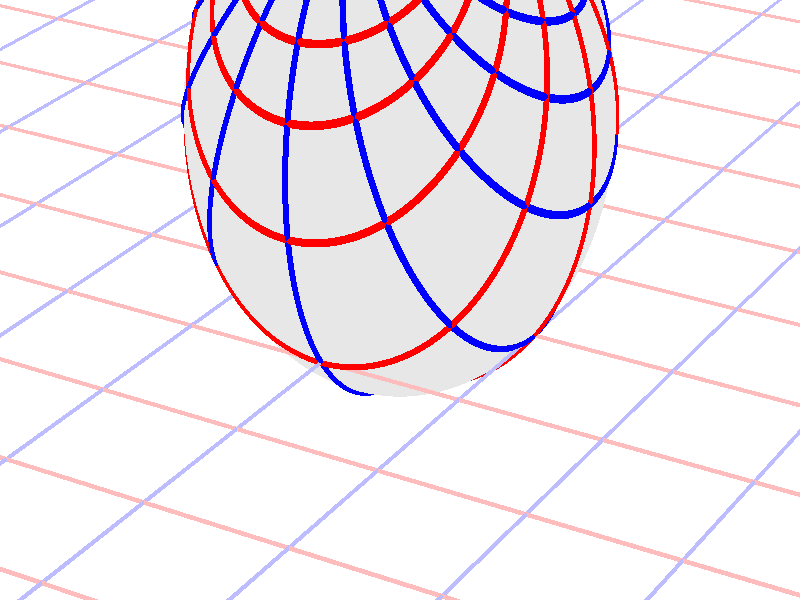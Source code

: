 #version 3.7;
global_settings{assumed_gamma 1.0}
camera{perspective location <16.275953626987476496879026, 9.396926207859083390872001, 6.840402866513374036117057> right <0.133333333333333331482962, -0.230940107675850353485814, -0.000000000000000000000000> up <-0.044429719908903583802662, -0.025651510749425152774217, 0.140953893117886280839102> direction <0.813797681349373802639491, 0.469846310392954158441370, 0.342020143325668712908083> sky <-0.296198132726023855010311, -0.171010071662834328698466, 0.939692620785908427905042> look_at <15.462155945638102139128023, 8.927079897466128954874875, 6.498382723187705600764730>}
light_source{<16.275953626987476496879026, 9.396926207859083390872001, 6.840402866513374036117057> rgb<1.0,1.0,1.0>}
background{rgb<1,1,1>}
union{object{sphere{<0.000000000000000000000000, 0.000000000000000000000000, 1.000020000200002590062809>,1.414227704720853351361143} pigment{rgbft<0.8,0.8,0.8,0.2,0.2>}}object{union{cylinder{<-50.000000000000000000000000, 50.000000000000000000000000, 0.000000000000000000000000>,<-50.000000000000000000000000, -50.000000000000000000000000, 0.000000000000000000000000>,0.010000000000000000208167}cylinder{<-49.000000000000000000000000, 50.000000000000000000000000, 0.000000000000000000000000>,<-49.000000000000000000000000, -50.000000000000000000000000, 0.000000000000000000000000>,0.010000000000000000208167}cylinder{<-48.000000000000000000000000, 50.000000000000000000000000, 0.000000000000000000000000>,<-48.000000000000000000000000, -50.000000000000000000000000, 0.000000000000000000000000>,0.010000000000000000208167}cylinder{<-47.000000000000000000000000, 50.000000000000000000000000, 0.000000000000000000000000>,<-47.000000000000000000000000, -50.000000000000000000000000, 0.000000000000000000000000>,0.010000000000000000208167}cylinder{<-46.000000000000000000000000, 50.000000000000000000000000, 0.000000000000000000000000>,<-46.000000000000000000000000, -50.000000000000000000000000, 0.000000000000000000000000>,0.010000000000000000208167}cylinder{<-45.000000000000000000000000, 50.000000000000000000000000, 0.000000000000000000000000>,<-45.000000000000000000000000, -50.000000000000000000000000, 0.000000000000000000000000>,0.010000000000000000208167}cylinder{<-44.000000000000000000000000, 50.000000000000000000000000, 0.000000000000000000000000>,<-44.000000000000000000000000, -50.000000000000000000000000, 0.000000000000000000000000>,0.010000000000000000208167}cylinder{<-43.000000000000000000000000, 50.000000000000000000000000, 0.000000000000000000000000>,<-43.000000000000000000000000, -50.000000000000000000000000, 0.000000000000000000000000>,0.010000000000000000208167}cylinder{<-42.000000000000000000000000, 50.000000000000000000000000, 0.000000000000000000000000>,<-42.000000000000000000000000, -50.000000000000000000000000, 0.000000000000000000000000>,0.010000000000000000208167}cylinder{<-41.000000000000000000000000, 50.000000000000000000000000, 0.000000000000000000000000>,<-41.000000000000000000000000, -50.000000000000000000000000, 0.000000000000000000000000>,0.010000000000000000208167}cylinder{<-40.000000000000000000000000, 50.000000000000000000000000, 0.000000000000000000000000>,<-40.000000000000000000000000, -50.000000000000000000000000, 0.000000000000000000000000>,0.010000000000000000208167}cylinder{<-39.000000000000000000000000, 50.000000000000000000000000, 0.000000000000000000000000>,<-39.000000000000000000000000, -50.000000000000000000000000, 0.000000000000000000000000>,0.010000000000000000208167}cylinder{<-38.000000000000000000000000, 50.000000000000000000000000, 0.000000000000000000000000>,<-38.000000000000000000000000, -50.000000000000000000000000, 0.000000000000000000000000>,0.010000000000000000208167}cylinder{<-37.000000000000000000000000, 50.000000000000000000000000, 0.000000000000000000000000>,<-37.000000000000000000000000, -50.000000000000000000000000, 0.000000000000000000000000>,0.010000000000000000208167}cylinder{<-36.000000000000000000000000, 50.000000000000000000000000, 0.000000000000000000000000>,<-36.000000000000000000000000, -50.000000000000000000000000, 0.000000000000000000000000>,0.010000000000000000208167}cylinder{<-35.000000000000000000000000, 50.000000000000000000000000, 0.000000000000000000000000>,<-35.000000000000000000000000, -50.000000000000000000000000, 0.000000000000000000000000>,0.010000000000000000208167}cylinder{<-34.000000000000000000000000, 50.000000000000000000000000, 0.000000000000000000000000>,<-34.000000000000000000000000, -50.000000000000000000000000, 0.000000000000000000000000>,0.010000000000000000208167}cylinder{<-33.000000000000000000000000, 50.000000000000000000000000, 0.000000000000000000000000>,<-33.000000000000000000000000, -50.000000000000000000000000, 0.000000000000000000000000>,0.010000000000000000208167}cylinder{<-32.000000000000000000000000, 50.000000000000000000000000, 0.000000000000000000000000>,<-32.000000000000000000000000, -50.000000000000000000000000, 0.000000000000000000000000>,0.010000000000000000208167}cylinder{<-31.000000000000000000000000, 50.000000000000000000000000, 0.000000000000000000000000>,<-31.000000000000000000000000, -50.000000000000000000000000, 0.000000000000000000000000>,0.010000000000000000208167}cylinder{<-30.000000000000000000000000, 50.000000000000000000000000, 0.000000000000000000000000>,<-30.000000000000000000000000, -50.000000000000000000000000, 0.000000000000000000000000>,0.010000000000000000208167}cylinder{<-29.000000000000000000000000, 50.000000000000000000000000, 0.000000000000000000000000>,<-29.000000000000000000000000, -50.000000000000000000000000, 0.000000000000000000000000>,0.010000000000000000208167}cylinder{<-28.000000000000000000000000, 50.000000000000000000000000, 0.000000000000000000000000>,<-28.000000000000000000000000, -50.000000000000000000000000, 0.000000000000000000000000>,0.010000000000000000208167}cylinder{<-27.000000000000000000000000, 50.000000000000000000000000, 0.000000000000000000000000>,<-27.000000000000000000000000, -50.000000000000000000000000, 0.000000000000000000000000>,0.010000000000000000208167}cylinder{<-26.000000000000000000000000, 50.000000000000000000000000, 0.000000000000000000000000>,<-26.000000000000000000000000, -50.000000000000000000000000, 0.000000000000000000000000>,0.010000000000000000208167}cylinder{<-25.000000000000000000000000, 50.000000000000000000000000, 0.000000000000000000000000>,<-25.000000000000000000000000, -50.000000000000000000000000, 0.000000000000000000000000>,0.010000000000000000208167}cylinder{<-24.000000000000000000000000, 50.000000000000000000000000, 0.000000000000000000000000>,<-24.000000000000000000000000, -50.000000000000000000000000, 0.000000000000000000000000>,0.010000000000000000208167}cylinder{<-23.000000000000000000000000, 50.000000000000000000000000, 0.000000000000000000000000>,<-23.000000000000000000000000, -50.000000000000000000000000, 0.000000000000000000000000>,0.010000000000000000208167}cylinder{<-22.000000000000000000000000, 50.000000000000000000000000, 0.000000000000000000000000>,<-22.000000000000000000000000, -50.000000000000000000000000, 0.000000000000000000000000>,0.010000000000000000208167}cylinder{<-21.000000000000000000000000, 50.000000000000000000000000, 0.000000000000000000000000>,<-21.000000000000000000000000, -50.000000000000000000000000, 0.000000000000000000000000>,0.010000000000000000208167}cylinder{<-20.000000000000000000000000, 50.000000000000000000000000, 0.000000000000000000000000>,<-20.000000000000000000000000, -50.000000000000000000000000, 0.000000000000000000000000>,0.010000000000000000208167}cylinder{<-19.000000000000000000000000, 50.000000000000000000000000, 0.000000000000000000000000>,<-19.000000000000000000000000, -50.000000000000000000000000, 0.000000000000000000000000>,0.010000000000000000208167}cylinder{<-18.000000000000000000000000, 50.000000000000000000000000, 0.000000000000000000000000>,<-18.000000000000000000000000, -50.000000000000000000000000, 0.000000000000000000000000>,0.010000000000000000208167}cylinder{<-17.000000000000000000000000, 50.000000000000000000000000, 0.000000000000000000000000>,<-17.000000000000000000000000, -50.000000000000000000000000, 0.000000000000000000000000>,0.010000000000000000208167}cylinder{<-16.000000000000000000000000, 50.000000000000000000000000, 0.000000000000000000000000>,<-16.000000000000000000000000, -50.000000000000000000000000, 0.000000000000000000000000>,0.010000000000000000208167}cylinder{<-15.000000000000000000000000, 50.000000000000000000000000, 0.000000000000000000000000>,<-15.000000000000000000000000, -50.000000000000000000000000, 0.000000000000000000000000>,0.010000000000000000208167}cylinder{<-14.000000000000000000000000, 50.000000000000000000000000, 0.000000000000000000000000>,<-14.000000000000000000000000, -50.000000000000000000000000, 0.000000000000000000000000>,0.010000000000000000208167}cylinder{<-13.000000000000000000000000, 50.000000000000000000000000, 0.000000000000000000000000>,<-13.000000000000000000000000, -50.000000000000000000000000, 0.000000000000000000000000>,0.010000000000000000208167}cylinder{<-12.000000000000000000000000, 50.000000000000000000000000, 0.000000000000000000000000>,<-12.000000000000000000000000, -50.000000000000000000000000, 0.000000000000000000000000>,0.010000000000000000208167}cylinder{<-11.000000000000000000000000, 50.000000000000000000000000, 0.000000000000000000000000>,<-11.000000000000000000000000, -50.000000000000000000000000, 0.000000000000000000000000>,0.010000000000000000208167}cylinder{<-10.000000000000000000000000, 50.000000000000000000000000, 0.000000000000000000000000>,<-10.000000000000000000000000, -50.000000000000000000000000, 0.000000000000000000000000>,0.010000000000000000208167}cylinder{<-9.000000000000000000000000, 50.000000000000000000000000, 0.000000000000000000000000>,<-9.000000000000000000000000, -50.000000000000000000000000, 0.000000000000000000000000>,0.010000000000000000208167}cylinder{<-8.000000000000000000000000, 50.000000000000000000000000, 0.000000000000000000000000>,<-8.000000000000000000000000, -50.000000000000000000000000, 0.000000000000000000000000>,0.010000000000000000208167}cylinder{<-7.000000000000000000000000, 50.000000000000000000000000, 0.000000000000000000000000>,<-7.000000000000000000000000, -50.000000000000000000000000, 0.000000000000000000000000>,0.010000000000000000208167}cylinder{<-6.000000000000000000000000, 50.000000000000000000000000, 0.000000000000000000000000>,<-6.000000000000000000000000, -50.000000000000000000000000, 0.000000000000000000000000>,0.010000000000000000208167}cylinder{<-5.000000000000000000000000, 50.000000000000000000000000, 0.000000000000000000000000>,<-5.000000000000000000000000, -50.000000000000000000000000, 0.000000000000000000000000>,0.010000000000000000208167}cylinder{<-4.000000000000000000000000, 50.000000000000000000000000, 0.000000000000000000000000>,<-4.000000000000000000000000, -50.000000000000000000000000, 0.000000000000000000000000>,0.010000000000000000208167}cylinder{<-3.000000000000000000000000, 50.000000000000000000000000, 0.000000000000000000000000>,<-3.000000000000000000000000, -50.000000000000000000000000, 0.000000000000000000000000>,0.010000000000000000208167}cylinder{<-2.000000000000000000000000, 50.000000000000000000000000, 0.000000000000000000000000>,<-2.000000000000000000000000, -50.000000000000000000000000, 0.000000000000000000000000>,0.010000000000000000208167}cylinder{<-1.000000000000000000000000, 50.000000000000000000000000, 0.000000000000000000000000>,<-1.000000000000000000000000, -50.000000000000000000000000, 0.000000000000000000000000>,0.010000000000000000208167}cylinder{<0.000000000000000000000000, 50.000000000000000000000000, 0.000000000000000000000000>,<0.000000000000000000000000, -50.000000000000000000000000, 0.000000000000000000000000>,0.010000000000000000208167}cylinder{<1.000000000000000000000000, 50.000000000000000000000000, 0.000000000000000000000000>,<1.000000000000000000000000, -50.000000000000000000000000, 0.000000000000000000000000>,0.010000000000000000208167}cylinder{<2.000000000000000000000000, 50.000000000000000000000000, 0.000000000000000000000000>,<2.000000000000000000000000, -50.000000000000000000000000, 0.000000000000000000000000>,0.010000000000000000208167}cylinder{<3.000000000000000000000000, 50.000000000000000000000000, 0.000000000000000000000000>,<3.000000000000000000000000, -50.000000000000000000000000, 0.000000000000000000000000>,0.010000000000000000208167}cylinder{<4.000000000000000000000000, 50.000000000000000000000000, 0.000000000000000000000000>,<4.000000000000000000000000, -50.000000000000000000000000, 0.000000000000000000000000>,0.010000000000000000208167}cylinder{<5.000000000000000000000000, 50.000000000000000000000000, 0.000000000000000000000000>,<5.000000000000000000000000, -50.000000000000000000000000, 0.000000000000000000000000>,0.010000000000000000208167}cylinder{<6.000000000000000000000000, 50.000000000000000000000000, 0.000000000000000000000000>,<6.000000000000000000000000, -50.000000000000000000000000, 0.000000000000000000000000>,0.010000000000000000208167}cylinder{<7.000000000000000000000000, 50.000000000000000000000000, 0.000000000000000000000000>,<7.000000000000000000000000, -50.000000000000000000000000, 0.000000000000000000000000>,0.010000000000000000208167}cylinder{<8.000000000000000000000000, 50.000000000000000000000000, 0.000000000000000000000000>,<8.000000000000000000000000, -50.000000000000000000000000, 0.000000000000000000000000>,0.010000000000000000208167}cylinder{<9.000000000000000000000000, 50.000000000000000000000000, 0.000000000000000000000000>,<9.000000000000000000000000, -50.000000000000000000000000, 0.000000000000000000000000>,0.010000000000000000208167}cylinder{<10.000000000000000000000000, 50.000000000000000000000000, 0.000000000000000000000000>,<10.000000000000000000000000, -50.000000000000000000000000, 0.000000000000000000000000>,0.010000000000000000208167}cylinder{<11.000000000000000000000000, 50.000000000000000000000000, 0.000000000000000000000000>,<11.000000000000000000000000, -50.000000000000000000000000, 0.000000000000000000000000>,0.010000000000000000208167}cylinder{<12.000000000000000000000000, 50.000000000000000000000000, 0.000000000000000000000000>,<12.000000000000000000000000, -50.000000000000000000000000, 0.000000000000000000000000>,0.010000000000000000208167}cylinder{<13.000000000000000000000000, 50.000000000000000000000000, 0.000000000000000000000000>,<13.000000000000000000000000, -50.000000000000000000000000, 0.000000000000000000000000>,0.010000000000000000208167}cylinder{<14.000000000000000000000000, 50.000000000000000000000000, 0.000000000000000000000000>,<14.000000000000000000000000, -50.000000000000000000000000, 0.000000000000000000000000>,0.010000000000000000208167}cylinder{<15.000000000000000000000000, 50.000000000000000000000000, 0.000000000000000000000000>,<15.000000000000000000000000, -50.000000000000000000000000, 0.000000000000000000000000>,0.010000000000000000208167}cylinder{<16.000000000000000000000000, 50.000000000000000000000000, 0.000000000000000000000000>,<16.000000000000000000000000, -50.000000000000000000000000, 0.000000000000000000000000>,0.010000000000000000208167}cylinder{<17.000000000000000000000000, 50.000000000000000000000000, 0.000000000000000000000000>,<17.000000000000000000000000, -50.000000000000000000000000, 0.000000000000000000000000>,0.010000000000000000208167}cylinder{<18.000000000000000000000000, 50.000000000000000000000000, 0.000000000000000000000000>,<18.000000000000000000000000, -50.000000000000000000000000, 0.000000000000000000000000>,0.010000000000000000208167}cylinder{<19.000000000000000000000000, 50.000000000000000000000000, 0.000000000000000000000000>,<19.000000000000000000000000, -50.000000000000000000000000, 0.000000000000000000000000>,0.010000000000000000208167}cylinder{<20.000000000000000000000000, 50.000000000000000000000000, 0.000000000000000000000000>,<20.000000000000000000000000, -50.000000000000000000000000, 0.000000000000000000000000>,0.010000000000000000208167}cylinder{<21.000000000000000000000000, 50.000000000000000000000000, 0.000000000000000000000000>,<21.000000000000000000000000, -50.000000000000000000000000, 0.000000000000000000000000>,0.010000000000000000208167}cylinder{<22.000000000000000000000000, 50.000000000000000000000000, 0.000000000000000000000000>,<22.000000000000000000000000, -50.000000000000000000000000, 0.000000000000000000000000>,0.010000000000000000208167}cylinder{<23.000000000000000000000000, 50.000000000000000000000000, 0.000000000000000000000000>,<23.000000000000000000000000, -50.000000000000000000000000, 0.000000000000000000000000>,0.010000000000000000208167}cylinder{<24.000000000000000000000000, 50.000000000000000000000000, 0.000000000000000000000000>,<24.000000000000000000000000, -50.000000000000000000000000, 0.000000000000000000000000>,0.010000000000000000208167}cylinder{<25.000000000000000000000000, 50.000000000000000000000000, 0.000000000000000000000000>,<25.000000000000000000000000, -50.000000000000000000000000, 0.000000000000000000000000>,0.010000000000000000208167}cylinder{<26.000000000000000000000000, 50.000000000000000000000000, 0.000000000000000000000000>,<26.000000000000000000000000, -50.000000000000000000000000, 0.000000000000000000000000>,0.010000000000000000208167}cylinder{<27.000000000000000000000000, 50.000000000000000000000000, 0.000000000000000000000000>,<27.000000000000000000000000, -50.000000000000000000000000, 0.000000000000000000000000>,0.010000000000000000208167}cylinder{<28.000000000000000000000000, 50.000000000000000000000000, 0.000000000000000000000000>,<28.000000000000000000000000, -50.000000000000000000000000, 0.000000000000000000000000>,0.010000000000000000208167}cylinder{<29.000000000000000000000000, 50.000000000000000000000000, 0.000000000000000000000000>,<29.000000000000000000000000, -50.000000000000000000000000, 0.000000000000000000000000>,0.010000000000000000208167}cylinder{<30.000000000000000000000000, 50.000000000000000000000000, 0.000000000000000000000000>,<30.000000000000000000000000, -50.000000000000000000000000, 0.000000000000000000000000>,0.010000000000000000208167}cylinder{<31.000000000000000000000000, 50.000000000000000000000000, 0.000000000000000000000000>,<31.000000000000000000000000, -50.000000000000000000000000, 0.000000000000000000000000>,0.010000000000000000208167}cylinder{<32.000000000000000000000000, 50.000000000000000000000000, 0.000000000000000000000000>,<32.000000000000000000000000, -50.000000000000000000000000, 0.000000000000000000000000>,0.010000000000000000208167}cylinder{<33.000000000000000000000000, 50.000000000000000000000000, 0.000000000000000000000000>,<33.000000000000000000000000, -50.000000000000000000000000, 0.000000000000000000000000>,0.010000000000000000208167}cylinder{<34.000000000000000000000000, 50.000000000000000000000000, 0.000000000000000000000000>,<34.000000000000000000000000, -50.000000000000000000000000, 0.000000000000000000000000>,0.010000000000000000208167}cylinder{<35.000000000000000000000000, 50.000000000000000000000000, 0.000000000000000000000000>,<35.000000000000000000000000, -50.000000000000000000000000, 0.000000000000000000000000>,0.010000000000000000208167}cylinder{<36.000000000000000000000000, 50.000000000000000000000000, 0.000000000000000000000000>,<36.000000000000000000000000, -50.000000000000000000000000, 0.000000000000000000000000>,0.010000000000000000208167}cylinder{<37.000000000000000000000000, 50.000000000000000000000000, 0.000000000000000000000000>,<37.000000000000000000000000, -50.000000000000000000000000, 0.000000000000000000000000>,0.010000000000000000208167}cylinder{<38.000000000000000000000000, 50.000000000000000000000000, 0.000000000000000000000000>,<38.000000000000000000000000, -50.000000000000000000000000, 0.000000000000000000000000>,0.010000000000000000208167}cylinder{<39.000000000000000000000000, 50.000000000000000000000000, 0.000000000000000000000000>,<39.000000000000000000000000, -50.000000000000000000000000, 0.000000000000000000000000>,0.010000000000000000208167}cylinder{<40.000000000000000000000000, 50.000000000000000000000000, 0.000000000000000000000000>,<40.000000000000000000000000, -50.000000000000000000000000, 0.000000000000000000000000>,0.010000000000000000208167}cylinder{<41.000000000000000000000000, 50.000000000000000000000000, 0.000000000000000000000000>,<41.000000000000000000000000, -50.000000000000000000000000, 0.000000000000000000000000>,0.010000000000000000208167}cylinder{<42.000000000000000000000000, 50.000000000000000000000000, 0.000000000000000000000000>,<42.000000000000000000000000, -50.000000000000000000000000, 0.000000000000000000000000>,0.010000000000000000208167}cylinder{<43.000000000000000000000000, 50.000000000000000000000000, 0.000000000000000000000000>,<43.000000000000000000000000, -50.000000000000000000000000, 0.000000000000000000000000>,0.010000000000000000208167}cylinder{<44.000000000000000000000000, 50.000000000000000000000000, 0.000000000000000000000000>,<44.000000000000000000000000, -50.000000000000000000000000, 0.000000000000000000000000>,0.010000000000000000208167}cylinder{<45.000000000000000000000000, 50.000000000000000000000000, 0.000000000000000000000000>,<45.000000000000000000000000, -50.000000000000000000000000, 0.000000000000000000000000>,0.010000000000000000208167}cylinder{<46.000000000000000000000000, 50.000000000000000000000000, 0.000000000000000000000000>,<46.000000000000000000000000, -50.000000000000000000000000, 0.000000000000000000000000>,0.010000000000000000208167}cylinder{<47.000000000000000000000000, 50.000000000000000000000000, 0.000000000000000000000000>,<47.000000000000000000000000, -50.000000000000000000000000, 0.000000000000000000000000>,0.010000000000000000208167}cylinder{<48.000000000000000000000000, 50.000000000000000000000000, 0.000000000000000000000000>,<48.000000000000000000000000, -50.000000000000000000000000, 0.000000000000000000000000>,0.010000000000000000208167}cylinder{<49.000000000000000000000000, 50.000000000000000000000000, 0.000000000000000000000000>,<49.000000000000000000000000, -50.000000000000000000000000, 0.000000000000000000000000>,0.010000000000000000208167}cylinder{<50.000000000000000000000000, 50.000000000000000000000000, 0.000000000000000000000000>,<50.000000000000000000000000, -50.000000000000000000000000, 0.000000000000000000000000>,0.010000000000000000208167}} pigment{rgb<1.0,0.5,0.5>}}object{union{cylinder{<50.000000000000000000000000, -50.000000000000000000000000, 0.000000000000000000000000>,<-50.000000000000000000000000, -50.000000000000000000000000, 0.000000000000000000000000>,0.010000000000000000208167}cylinder{<50.000000000000000000000000, -49.000000000000000000000000, 0.000000000000000000000000>,<-50.000000000000000000000000, -49.000000000000000000000000, 0.000000000000000000000000>,0.010000000000000000208167}cylinder{<50.000000000000000000000000, -48.000000000000000000000000, 0.000000000000000000000000>,<-50.000000000000000000000000, -48.000000000000000000000000, 0.000000000000000000000000>,0.010000000000000000208167}cylinder{<50.000000000000000000000000, -47.000000000000000000000000, 0.000000000000000000000000>,<-50.000000000000000000000000, -47.000000000000000000000000, 0.000000000000000000000000>,0.010000000000000000208167}cylinder{<50.000000000000000000000000, -46.000000000000000000000000, 0.000000000000000000000000>,<-50.000000000000000000000000, -46.000000000000000000000000, 0.000000000000000000000000>,0.010000000000000000208167}cylinder{<50.000000000000000000000000, -45.000000000000000000000000, 0.000000000000000000000000>,<-50.000000000000000000000000, -45.000000000000000000000000, 0.000000000000000000000000>,0.010000000000000000208167}cylinder{<50.000000000000000000000000, -44.000000000000000000000000, 0.000000000000000000000000>,<-50.000000000000000000000000, -44.000000000000000000000000, 0.000000000000000000000000>,0.010000000000000000208167}cylinder{<50.000000000000000000000000, -43.000000000000000000000000, 0.000000000000000000000000>,<-50.000000000000000000000000, -43.000000000000000000000000, 0.000000000000000000000000>,0.010000000000000000208167}cylinder{<50.000000000000000000000000, -42.000000000000000000000000, 0.000000000000000000000000>,<-50.000000000000000000000000, -42.000000000000000000000000, 0.000000000000000000000000>,0.010000000000000000208167}cylinder{<50.000000000000000000000000, -41.000000000000000000000000, 0.000000000000000000000000>,<-50.000000000000000000000000, -41.000000000000000000000000, 0.000000000000000000000000>,0.010000000000000000208167}cylinder{<50.000000000000000000000000, -40.000000000000000000000000, 0.000000000000000000000000>,<-50.000000000000000000000000, -40.000000000000000000000000, 0.000000000000000000000000>,0.010000000000000000208167}cylinder{<50.000000000000000000000000, -39.000000000000000000000000, 0.000000000000000000000000>,<-50.000000000000000000000000, -39.000000000000000000000000, 0.000000000000000000000000>,0.010000000000000000208167}cylinder{<50.000000000000000000000000, -38.000000000000000000000000, 0.000000000000000000000000>,<-50.000000000000000000000000, -38.000000000000000000000000, 0.000000000000000000000000>,0.010000000000000000208167}cylinder{<50.000000000000000000000000, -37.000000000000000000000000, 0.000000000000000000000000>,<-50.000000000000000000000000, -37.000000000000000000000000, 0.000000000000000000000000>,0.010000000000000000208167}cylinder{<50.000000000000000000000000, -36.000000000000000000000000, 0.000000000000000000000000>,<-50.000000000000000000000000, -36.000000000000000000000000, 0.000000000000000000000000>,0.010000000000000000208167}cylinder{<50.000000000000000000000000, -35.000000000000000000000000, 0.000000000000000000000000>,<-50.000000000000000000000000, -35.000000000000000000000000, 0.000000000000000000000000>,0.010000000000000000208167}cylinder{<50.000000000000000000000000, -34.000000000000000000000000, 0.000000000000000000000000>,<-50.000000000000000000000000, -34.000000000000000000000000, 0.000000000000000000000000>,0.010000000000000000208167}cylinder{<50.000000000000000000000000, -33.000000000000000000000000, 0.000000000000000000000000>,<-50.000000000000000000000000, -33.000000000000000000000000, 0.000000000000000000000000>,0.010000000000000000208167}cylinder{<50.000000000000000000000000, -32.000000000000000000000000, 0.000000000000000000000000>,<-50.000000000000000000000000, -32.000000000000000000000000, 0.000000000000000000000000>,0.010000000000000000208167}cylinder{<50.000000000000000000000000, -31.000000000000000000000000, 0.000000000000000000000000>,<-50.000000000000000000000000, -31.000000000000000000000000, 0.000000000000000000000000>,0.010000000000000000208167}cylinder{<50.000000000000000000000000, -30.000000000000000000000000, 0.000000000000000000000000>,<-50.000000000000000000000000, -30.000000000000000000000000, 0.000000000000000000000000>,0.010000000000000000208167}cylinder{<50.000000000000000000000000, -29.000000000000000000000000, 0.000000000000000000000000>,<-50.000000000000000000000000, -29.000000000000000000000000, 0.000000000000000000000000>,0.010000000000000000208167}cylinder{<50.000000000000000000000000, -28.000000000000000000000000, 0.000000000000000000000000>,<-50.000000000000000000000000, -28.000000000000000000000000, 0.000000000000000000000000>,0.010000000000000000208167}cylinder{<50.000000000000000000000000, -27.000000000000000000000000, 0.000000000000000000000000>,<-50.000000000000000000000000, -27.000000000000000000000000, 0.000000000000000000000000>,0.010000000000000000208167}cylinder{<50.000000000000000000000000, -26.000000000000000000000000, 0.000000000000000000000000>,<-50.000000000000000000000000, -26.000000000000000000000000, 0.000000000000000000000000>,0.010000000000000000208167}cylinder{<50.000000000000000000000000, -25.000000000000000000000000, 0.000000000000000000000000>,<-50.000000000000000000000000, -25.000000000000000000000000, 0.000000000000000000000000>,0.010000000000000000208167}cylinder{<50.000000000000000000000000, -24.000000000000000000000000, 0.000000000000000000000000>,<-50.000000000000000000000000, -24.000000000000000000000000, 0.000000000000000000000000>,0.010000000000000000208167}cylinder{<50.000000000000000000000000, -23.000000000000000000000000, 0.000000000000000000000000>,<-50.000000000000000000000000, -23.000000000000000000000000, 0.000000000000000000000000>,0.010000000000000000208167}cylinder{<50.000000000000000000000000, -22.000000000000000000000000, 0.000000000000000000000000>,<-50.000000000000000000000000, -22.000000000000000000000000, 0.000000000000000000000000>,0.010000000000000000208167}cylinder{<50.000000000000000000000000, -21.000000000000000000000000, 0.000000000000000000000000>,<-50.000000000000000000000000, -21.000000000000000000000000, 0.000000000000000000000000>,0.010000000000000000208167}cylinder{<50.000000000000000000000000, -20.000000000000000000000000, 0.000000000000000000000000>,<-50.000000000000000000000000, -20.000000000000000000000000, 0.000000000000000000000000>,0.010000000000000000208167}cylinder{<50.000000000000000000000000, -19.000000000000000000000000, 0.000000000000000000000000>,<-50.000000000000000000000000, -19.000000000000000000000000, 0.000000000000000000000000>,0.010000000000000000208167}cylinder{<50.000000000000000000000000, -18.000000000000000000000000, 0.000000000000000000000000>,<-50.000000000000000000000000, -18.000000000000000000000000, 0.000000000000000000000000>,0.010000000000000000208167}cylinder{<50.000000000000000000000000, -17.000000000000000000000000, 0.000000000000000000000000>,<-50.000000000000000000000000, -17.000000000000000000000000, 0.000000000000000000000000>,0.010000000000000000208167}cylinder{<50.000000000000000000000000, -16.000000000000000000000000, 0.000000000000000000000000>,<-50.000000000000000000000000, -16.000000000000000000000000, 0.000000000000000000000000>,0.010000000000000000208167}cylinder{<50.000000000000000000000000, -15.000000000000000000000000, 0.000000000000000000000000>,<-50.000000000000000000000000, -15.000000000000000000000000, 0.000000000000000000000000>,0.010000000000000000208167}cylinder{<50.000000000000000000000000, -14.000000000000000000000000, 0.000000000000000000000000>,<-50.000000000000000000000000, -14.000000000000000000000000, 0.000000000000000000000000>,0.010000000000000000208167}cylinder{<50.000000000000000000000000, -13.000000000000000000000000, 0.000000000000000000000000>,<-50.000000000000000000000000, -13.000000000000000000000000, 0.000000000000000000000000>,0.010000000000000000208167}cylinder{<50.000000000000000000000000, -12.000000000000000000000000, 0.000000000000000000000000>,<-50.000000000000000000000000, -12.000000000000000000000000, 0.000000000000000000000000>,0.010000000000000000208167}cylinder{<50.000000000000000000000000, -11.000000000000000000000000, 0.000000000000000000000000>,<-50.000000000000000000000000, -11.000000000000000000000000, 0.000000000000000000000000>,0.010000000000000000208167}cylinder{<50.000000000000000000000000, -10.000000000000000000000000, 0.000000000000000000000000>,<-50.000000000000000000000000, -10.000000000000000000000000, 0.000000000000000000000000>,0.010000000000000000208167}cylinder{<50.000000000000000000000000, -9.000000000000000000000000, 0.000000000000000000000000>,<-50.000000000000000000000000, -9.000000000000000000000000, 0.000000000000000000000000>,0.010000000000000000208167}cylinder{<50.000000000000000000000000, -8.000000000000000000000000, 0.000000000000000000000000>,<-50.000000000000000000000000, -8.000000000000000000000000, 0.000000000000000000000000>,0.010000000000000000208167}cylinder{<50.000000000000000000000000, -7.000000000000000000000000, 0.000000000000000000000000>,<-50.000000000000000000000000, -7.000000000000000000000000, 0.000000000000000000000000>,0.010000000000000000208167}cylinder{<50.000000000000000000000000, -6.000000000000000000000000, 0.000000000000000000000000>,<-50.000000000000000000000000, -6.000000000000000000000000, 0.000000000000000000000000>,0.010000000000000000208167}cylinder{<50.000000000000000000000000, -5.000000000000000000000000, 0.000000000000000000000000>,<-50.000000000000000000000000, -5.000000000000000000000000, 0.000000000000000000000000>,0.010000000000000000208167}cylinder{<50.000000000000000000000000, -4.000000000000000000000000, 0.000000000000000000000000>,<-50.000000000000000000000000, -4.000000000000000000000000, 0.000000000000000000000000>,0.010000000000000000208167}cylinder{<50.000000000000000000000000, -3.000000000000000000000000, 0.000000000000000000000000>,<-50.000000000000000000000000, -3.000000000000000000000000, 0.000000000000000000000000>,0.010000000000000000208167}cylinder{<50.000000000000000000000000, -2.000000000000000000000000, 0.000000000000000000000000>,<-50.000000000000000000000000, -2.000000000000000000000000, 0.000000000000000000000000>,0.010000000000000000208167}cylinder{<50.000000000000000000000000, -1.000000000000000000000000, 0.000000000000000000000000>,<-50.000000000000000000000000, -1.000000000000000000000000, 0.000000000000000000000000>,0.010000000000000000208167}cylinder{<50.000000000000000000000000, 0.000000000000000000000000, 0.000000000000000000000000>,<-50.000000000000000000000000, 0.000000000000000000000000, 0.000000000000000000000000>,0.010000000000000000208167}cylinder{<50.000000000000000000000000, 1.000000000000000000000000, 0.000000000000000000000000>,<-50.000000000000000000000000, 1.000000000000000000000000, 0.000000000000000000000000>,0.010000000000000000208167}cylinder{<50.000000000000000000000000, 2.000000000000000000000000, 0.000000000000000000000000>,<-50.000000000000000000000000, 2.000000000000000000000000, 0.000000000000000000000000>,0.010000000000000000208167}cylinder{<50.000000000000000000000000, 3.000000000000000000000000, 0.000000000000000000000000>,<-50.000000000000000000000000, 3.000000000000000000000000, 0.000000000000000000000000>,0.010000000000000000208167}cylinder{<50.000000000000000000000000, 4.000000000000000000000000, 0.000000000000000000000000>,<-50.000000000000000000000000, 4.000000000000000000000000, 0.000000000000000000000000>,0.010000000000000000208167}cylinder{<50.000000000000000000000000, 5.000000000000000000000000, 0.000000000000000000000000>,<-50.000000000000000000000000, 5.000000000000000000000000, 0.000000000000000000000000>,0.010000000000000000208167}cylinder{<50.000000000000000000000000, 6.000000000000000000000000, 0.000000000000000000000000>,<-50.000000000000000000000000, 6.000000000000000000000000, 0.000000000000000000000000>,0.010000000000000000208167}cylinder{<50.000000000000000000000000, 7.000000000000000000000000, 0.000000000000000000000000>,<-50.000000000000000000000000, 7.000000000000000000000000, 0.000000000000000000000000>,0.010000000000000000208167}cylinder{<50.000000000000000000000000, 8.000000000000000000000000, 0.000000000000000000000000>,<-50.000000000000000000000000, 8.000000000000000000000000, 0.000000000000000000000000>,0.010000000000000000208167}cylinder{<50.000000000000000000000000, 9.000000000000000000000000, 0.000000000000000000000000>,<-50.000000000000000000000000, 9.000000000000000000000000, 0.000000000000000000000000>,0.010000000000000000208167}cylinder{<50.000000000000000000000000, 10.000000000000000000000000, 0.000000000000000000000000>,<-50.000000000000000000000000, 10.000000000000000000000000, 0.000000000000000000000000>,0.010000000000000000208167}cylinder{<50.000000000000000000000000, 11.000000000000000000000000, 0.000000000000000000000000>,<-50.000000000000000000000000, 11.000000000000000000000000, 0.000000000000000000000000>,0.010000000000000000208167}cylinder{<50.000000000000000000000000, 12.000000000000000000000000, 0.000000000000000000000000>,<-50.000000000000000000000000, 12.000000000000000000000000, 0.000000000000000000000000>,0.010000000000000000208167}cylinder{<50.000000000000000000000000, 13.000000000000000000000000, 0.000000000000000000000000>,<-50.000000000000000000000000, 13.000000000000000000000000, 0.000000000000000000000000>,0.010000000000000000208167}cylinder{<50.000000000000000000000000, 14.000000000000000000000000, 0.000000000000000000000000>,<-50.000000000000000000000000, 14.000000000000000000000000, 0.000000000000000000000000>,0.010000000000000000208167}cylinder{<50.000000000000000000000000, 15.000000000000000000000000, 0.000000000000000000000000>,<-50.000000000000000000000000, 15.000000000000000000000000, 0.000000000000000000000000>,0.010000000000000000208167}cylinder{<50.000000000000000000000000, 16.000000000000000000000000, 0.000000000000000000000000>,<-50.000000000000000000000000, 16.000000000000000000000000, 0.000000000000000000000000>,0.010000000000000000208167}cylinder{<50.000000000000000000000000, 17.000000000000000000000000, 0.000000000000000000000000>,<-50.000000000000000000000000, 17.000000000000000000000000, 0.000000000000000000000000>,0.010000000000000000208167}cylinder{<50.000000000000000000000000, 18.000000000000000000000000, 0.000000000000000000000000>,<-50.000000000000000000000000, 18.000000000000000000000000, 0.000000000000000000000000>,0.010000000000000000208167}cylinder{<50.000000000000000000000000, 19.000000000000000000000000, 0.000000000000000000000000>,<-50.000000000000000000000000, 19.000000000000000000000000, 0.000000000000000000000000>,0.010000000000000000208167}cylinder{<50.000000000000000000000000, 20.000000000000000000000000, 0.000000000000000000000000>,<-50.000000000000000000000000, 20.000000000000000000000000, 0.000000000000000000000000>,0.010000000000000000208167}cylinder{<50.000000000000000000000000, 21.000000000000000000000000, 0.000000000000000000000000>,<-50.000000000000000000000000, 21.000000000000000000000000, 0.000000000000000000000000>,0.010000000000000000208167}cylinder{<50.000000000000000000000000, 22.000000000000000000000000, 0.000000000000000000000000>,<-50.000000000000000000000000, 22.000000000000000000000000, 0.000000000000000000000000>,0.010000000000000000208167}cylinder{<50.000000000000000000000000, 23.000000000000000000000000, 0.000000000000000000000000>,<-50.000000000000000000000000, 23.000000000000000000000000, 0.000000000000000000000000>,0.010000000000000000208167}cylinder{<50.000000000000000000000000, 24.000000000000000000000000, 0.000000000000000000000000>,<-50.000000000000000000000000, 24.000000000000000000000000, 0.000000000000000000000000>,0.010000000000000000208167}cylinder{<50.000000000000000000000000, 25.000000000000000000000000, 0.000000000000000000000000>,<-50.000000000000000000000000, 25.000000000000000000000000, 0.000000000000000000000000>,0.010000000000000000208167}cylinder{<50.000000000000000000000000, 26.000000000000000000000000, 0.000000000000000000000000>,<-50.000000000000000000000000, 26.000000000000000000000000, 0.000000000000000000000000>,0.010000000000000000208167}cylinder{<50.000000000000000000000000, 27.000000000000000000000000, 0.000000000000000000000000>,<-50.000000000000000000000000, 27.000000000000000000000000, 0.000000000000000000000000>,0.010000000000000000208167}cylinder{<50.000000000000000000000000, 28.000000000000000000000000, 0.000000000000000000000000>,<-50.000000000000000000000000, 28.000000000000000000000000, 0.000000000000000000000000>,0.010000000000000000208167}cylinder{<50.000000000000000000000000, 29.000000000000000000000000, 0.000000000000000000000000>,<-50.000000000000000000000000, 29.000000000000000000000000, 0.000000000000000000000000>,0.010000000000000000208167}cylinder{<50.000000000000000000000000, 30.000000000000000000000000, 0.000000000000000000000000>,<-50.000000000000000000000000, 30.000000000000000000000000, 0.000000000000000000000000>,0.010000000000000000208167}cylinder{<50.000000000000000000000000, 31.000000000000000000000000, 0.000000000000000000000000>,<-50.000000000000000000000000, 31.000000000000000000000000, 0.000000000000000000000000>,0.010000000000000000208167}cylinder{<50.000000000000000000000000, 32.000000000000000000000000, 0.000000000000000000000000>,<-50.000000000000000000000000, 32.000000000000000000000000, 0.000000000000000000000000>,0.010000000000000000208167}cylinder{<50.000000000000000000000000, 33.000000000000000000000000, 0.000000000000000000000000>,<-50.000000000000000000000000, 33.000000000000000000000000, 0.000000000000000000000000>,0.010000000000000000208167}cylinder{<50.000000000000000000000000, 34.000000000000000000000000, 0.000000000000000000000000>,<-50.000000000000000000000000, 34.000000000000000000000000, 0.000000000000000000000000>,0.010000000000000000208167}cylinder{<50.000000000000000000000000, 35.000000000000000000000000, 0.000000000000000000000000>,<-50.000000000000000000000000, 35.000000000000000000000000, 0.000000000000000000000000>,0.010000000000000000208167}cylinder{<50.000000000000000000000000, 36.000000000000000000000000, 0.000000000000000000000000>,<-50.000000000000000000000000, 36.000000000000000000000000, 0.000000000000000000000000>,0.010000000000000000208167}cylinder{<50.000000000000000000000000, 37.000000000000000000000000, 0.000000000000000000000000>,<-50.000000000000000000000000, 37.000000000000000000000000, 0.000000000000000000000000>,0.010000000000000000208167}cylinder{<50.000000000000000000000000, 38.000000000000000000000000, 0.000000000000000000000000>,<-50.000000000000000000000000, 38.000000000000000000000000, 0.000000000000000000000000>,0.010000000000000000208167}cylinder{<50.000000000000000000000000, 39.000000000000000000000000, 0.000000000000000000000000>,<-50.000000000000000000000000, 39.000000000000000000000000, 0.000000000000000000000000>,0.010000000000000000208167}cylinder{<50.000000000000000000000000, 40.000000000000000000000000, 0.000000000000000000000000>,<-50.000000000000000000000000, 40.000000000000000000000000, 0.000000000000000000000000>,0.010000000000000000208167}cylinder{<50.000000000000000000000000, 41.000000000000000000000000, 0.000000000000000000000000>,<-50.000000000000000000000000, 41.000000000000000000000000, 0.000000000000000000000000>,0.010000000000000000208167}cylinder{<50.000000000000000000000000, 42.000000000000000000000000, 0.000000000000000000000000>,<-50.000000000000000000000000, 42.000000000000000000000000, 0.000000000000000000000000>,0.010000000000000000208167}cylinder{<50.000000000000000000000000, 43.000000000000000000000000, 0.000000000000000000000000>,<-50.000000000000000000000000, 43.000000000000000000000000, 0.000000000000000000000000>,0.010000000000000000208167}cylinder{<50.000000000000000000000000, 44.000000000000000000000000, 0.000000000000000000000000>,<-50.000000000000000000000000, 44.000000000000000000000000, 0.000000000000000000000000>,0.010000000000000000208167}cylinder{<50.000000000000000000000000, 45.000000000000000000000000, 0.000000000000000000000000>,<-50.000000000000000000000000, 45.000000000000000000000000, 0.000000000000000000000000>,0.010000000000000000208167}cylinder{<50.000000000000000000000000, 46.000000000000000000000000, 0.000000000000000000000000>,<-50.000000000000000000000000, 46.000000000000000000000000, 0.000000000000000000000000>,0.010000000000000000208167}cylinder{<50.000000000000000000000000, 47.000000000000000000000000, 0.000000000000000000000000>,<-50.000000000000000000000000, 47.000000000000000000000000, 0.000000000000000000000000>,0.010000000000000000208167}cylinder{<50.000000000000000000000000, 48.000000000000000000000000, 0.000000000000000000000000>,<-50.000000000000000000000000, 48.000000000000000000000000, 0.000000000000000000000000>,0.010000000000000000208167}cylinder{<50.000000000000000000000000, 49.000000000000000000000000, 0.000000000000000000000000>,<-50.000000000000000000000000, 49.000000000000000000000000, 0.000000000000000000000000>,0.010000000000000000208167}cylinder{<50.000000000000000000000000, 50.000000000000000000000000, 0.000000000000000000000000>,<-50.000000000000000000000000, 50.000000000000000000000000, 0.000000000000000000000000>,0.010000000000000000208167}} pigment{rgb<0.5,0.5,1.0>}}sphere{<0.000000000000000000000000, 0.000000000000000000000000, 2.414247704920855941423952>,0.050000000000000002775558}object{union{object{torus{0.068206456574911727974708,0.020000000000000000416334} matrix <0.998836316000497048683826, -0.000000000000000000000000, 0.048228765675222808051448, 0.048228765675222808051448, 0.000000000000000000000000, -0.998836316000497048683826, 0.000000000000000000000000, 1.000000000000000000000000, 0.000000000000000000000000, -0.068127085812747040227677, 0.000000000000000000000000, 2.410958191709838160932122>}object{torus{0.069595087789839943370751,0.020000000000000000416334} matrix <0.998788421195003772723453, -0.000000000000000000000000, 0.049210666392480124919917, 0.049210666392480124919917, 0.000000000000000000000000, -0.998788421195003772723453, 0.000000000000000000000000, 1.000000000000000000000000, 0.000000000000000000000000, -0.069510767856450342283559, 0.000000000000000000000000, 2.410822884272389110549284>}object{torus{0.071041364039729923418598,0.020000000000000000416334} matrix <0.998737509441992021841372, -0.000000000000000000000000, 0.050233327916904449428337, 0.050233327916904449428337, 0.000000000000000000000000, -0.998737509441992021841372, 0.000000000000000000000000, 1.000000000000000000000000, 0.000000000000000000000000, -0.070951674988442889335793, 0.000000000000000000000000, 2.410679060785552607626414>}object{torus{0.072548946006347411752380,0.020000000000000000416334} matrix <0.998683322104692794418668, -0.000000000000000000000000, 0.051299338689054875539686, 0.051299338689054875539686, 0.000000000000000000000000, -0.998683322104692794418668, 0.000000000000000000000000, 1.000000000000000000000000, 0.000000000000000000000000, -0.072453422412873225155749, 0.000000000000000000000000, 2.410525991968373915597113>}object{torus{0.074121810590881451186185,0.020000000000000000416334} matrix <0.998625572243646564274400, -0.000000000000000000000000, 0.052411510768623936762367, 0.052411510768623936762367, 0.000000000000000000000000, -0.998625572243646564274400, 0.000000000000000000000000, 1.000000000000000000000000, 0.000000000000000000000000, -0.074019935516871318559318, 0.000000000000000000000000, 2.410362868845276285156842>}object{torus{0.075764285761186503376230,0.020000000000000000416334} matrix <0.998563940819021889083729, -0.000000000000000000000000, 0.053572904494575801503942, 0.053572904494575801503942, 0.000000000000000000000000, -0.998563940819021889083729, 0.000000000000000000000000, 1.000000000000000000000000, 0.000000000000000000000000, -0.075655483763036809885527, 0.000000000000000000000000, 2.410188792075362851363707>}object{torus{0.077481090104669678164662,0.020000000000000000416334} matrix <0.998498072292425598028842, -0.000000000000000000000000, 0.054786856346301905651419, 0.054786856346301905651419, 0.000000000000000000000000, -0.998498072292425598028842, 0.000000000000000000000000, 1.000000000000000000000000, 0.000000000000000000000000, -0.077364719108687654558487, 0.000000000000000000000000, 2.410002759567260177675507>}object{torus{0.079277377841701732186230,0.020000000000000000416334} matrix <0.998427569496290523431981, -0.000000000000000000000000, 0.056057010888293928863035, 0.056057010888293928863035, 0.000000000000000000000000, -0.998427569496290523431981, 0.000000000000000000000000, 1.000000000000000000000000, 0.000000000000000000000000, -0.079152719674568494667710, 0.000000000000000000000000, 2.409803652088062797531620>}object{torus{0.081158790200360625410880,0.020000000000000000416334} matrix <0.998351987654592210041926, -0.000000000000000000000000, 0.057387357023349280793489, 0.057387357023349280793489, 0.000000000000000000000000, -0.998351987654592210041926, 0.000000000000000000000000, 1.000000000000000000000000, 0.000000000000000000000000, -0.081025039512209739989146, 0.000000000000000000000000, 2.409590216452649702461031>}object{torus{0.083131514223960770171296,0.020000000000000000416334} matrix <0.998270827370947522183542, -0.000000000000000000000000, 0.058782269606780304660454, 0.058782269606780304660454, 0.000000000000000000000000, -0.998270827370947522183542, 0.000000000000000000000000, 1.000000000000000000000000, 0.000000000000000000000000, -0.082987765485012854327351, 0.000000000000000000000000, 2.409361045838738224489362>}object{torus{0.085202350294407480646441,0.020000000000000000416334} matrix <0.998183526385090780230769, -0.000000000000000000000000, 0.060246557191467924041728, 0.060246557191467924041728, 0.000000000000000000000000, -0.998183526385090780230769, 0.000000000000000000000000, 1.000000000000000000000000, 0.000000000000000000000000, -0.085047582473245827983099, 0.000000000000000000000000, 2.409114556651013927535132>}object{torus{0.087378789913213850137907,0.020000000000000000416334} matrix <0.998089449842641807109089, -0.000000000000000000000000, 0.061785517015017013542355, 0.061785517015017013542355, 0.000000000000000000000000, -0.998089449842641807109089, 0.000000000000000000000000, 1.000000000000000000000000, 0.000000000000000000000000, -0.087211848352419490959520, 0.000000000000000000000000, 2.408848961209638428471180>}object{torus{0.089669105602205881333511,0.020000000000000000416334} matrix <0.997987878761982361019989, -0.000000000000000000000000, 0.063404998573922677351788, 0.063404998573922677351788, 0.000000000000000000000000, -0.997987878761982361019989, 0.000000000000000000000000, 1.000000000000000000000000, 0.000000000000000000000000, -0.089488680490358796237871, 0.000000000000000000000000, 2.408562235407960550048756>}object{torus{0.092082455180057920518522,0.020000000000000000416334} matrix <0.997877996308017434223814, -0.000000000000000000000000, 0.065111477362264691404192, 0.065111477362264691404192, 0.000000000000000000000000, -0.997877996308017434223814, 0.000000000000000000000000, 1.000000000000000000000000, 0.000000000000000000000000, -0.091887055870126216339244, 0.000000000000000000000000, 2.408252080224849933642872>}object{torus{0.094629003164204181230978,0.020000000000000000416334} matrix <0.997758871384497814105430, -0.000000000000000000000000, 0.066912140703561967525204, 0.066912140703561967525204, 0.000000000000000000000000, -0.997758871384497814105430, 0.000000000000000000000000, 1.000000000000000000000000, 0.000000000000000000000000, -0.094416927397417124701029, 0.000000000000000000000000, 2.407915875746714284844074>}object{torus{0.097320062662599141067865,0.020000000000000000416334} matrix <0.997629438926863620906715, -0.000000000000000000000000, 0.068814988094682880137576, 0.068814988094682880137576, 0.000000000000000000000000, -0.997629438926863620906715, 0.000000000000000000000000, 1.000000000000000000000000, 0.000000000000000000000000, -0.097089359510427228339147, 0.000000000000000000000000, 2.407550625967445068198458>}object{torus{0.100168261895372395775539,0.020000000000000000416334} matrix <0.997488476119636646721744, -0.000000000000000000000000, 0.070828948944095374007368, 0.070828948944095374007368, 0.000000000000000000000000, -0.997488476119636646721744, 0.000000000000000000000000, 1.000000000000000000000000, 0.000000000000000000000000, -0.099916686913560856520000, 0.000000000000000000000000, 2.407152892212881756250908>}object{torus{0.103187740469604993798214,0.020000000000000000416334} matrix <0.997334573543810054552239, -0.000000000000000000000000, 0.072964021367978498799900, 0.072964021367978498799900, 0.000000000000000000000000, -0.997334573543810054552239, 0.000000000000000000000000, 1.000000000000000000000000, 0.000000000000000000000000, -0.102912701136070705576486, 0.000000000000000000000000, 2.406718712419899208754259>}object{torus{0.106394381778144558881039,0.020000000000000000416334} matrix <0.997166099985632770064115, -0.000000000000000000000000, 0.075231436510564977937499, 0.075231436510564977937499, 0.000000000000000000000000, -0.997166099985632770064115, 0.000000000000000000000000, 1.000000000000000000000000, 0.000000000000000000000000, -0.106092870738172348477057, 0.000000000000000000000000, 2.406243502743030227009058>}object{torus{0.109806089501229844906938,0.020000000000000000416334} matrix <0.996981159264268779196527, -0.000000000000000000000000, 0.077643854052172139867949, 0.077643854052172139867949, 0.000000000000000000000000, -0.996981159264268779196527, 0.000000000000000000000000, 1.000000000000000000000000, 0.000000000000000000000000, -0.109474602405218210399163, 0.000000000000000000000000, 2.405721936933435500804990>}object{torus{0.113443118255425023921390,0.020000000000000000416334} matrix <0.996777536942559772015215, -0.000000000000000000000000, 0.080215596031719127445569, 0.080215596031719127445569, 0.000000000000000000000000, -0.996777536942559772015215, 0.000000000000000000000000, 1.000000000000000000000000, 0.000000000000000000000000, -0.113077551997728453780923, 0.000000000000000000000000, 2.405147797574650692098430>}object{torus{0.117328471134134706965746,0.020000000000000000416334} matrix <0.996552634129479697477905, -0.000000000000000000000000, 0.082962927923231580273900, 0.082962927923231580273900, 0.000000000000000000000000, -0.996552634129479697477905, 0.000000000000000000000000, 1.000000000000000000000000, 0.000000000000000000000000, -0.116923996967032053917457, 0.000000000000000000000000, 2.404513791426891256008957>}object{torus{0.121488380409362786704897,0.020000000000000000416334} matrix <0.996303384670980785031702, -0.000000000000000000000000, 0.085904398566941986281620, 0.085904398566941986281620, 0.000000000000000000000000, -0.996303384670980785031702, 0.000000000000000000000000, 1.000000000000000000000000, 0.000000000000000000000000, -0.121039284600071087028006, 0.000000000000000000000000, 2.403811318669089480692946>}object{torus{0.125952892333423244197732,0.020000000000000000416334} matrix <0.996026150810093935383804, -0.000000000000000000000000, 0.089061253654035069104999, 0.089061253654035069104999, 0.000000000000000000000000, -0.996026150810093935383804, 0.000000000000000000000000, 1.000000000000000000000000, 0.000000000000000000000000, -0.125452374534283900286979, 0.000000000000000000000000, 2.403030182428353977996949>}object{torus{0.130756583195366704597262,0.020000000000000000416334} matrix <0.995716590676499202494654, -0.000000000000000000000000, 0.092457942068646034594614, 0.092457942068646034594614, 0.000000000000000000000000, -0.995716590676499202494654, 0.000000000000000000000000, 1.000000000000000000000000, 0.000000000000000000000000, -0.130196499227790030150942, 0.000000000000000000000000, 2.402158220326681359324539>}object{torus{0.135939442153550166247911,0.020000000000000000416334} matrix <0.995369488596443474648368, -0.000000000000000000000000, 0.096122740136008313904803, 0.096122740136008313904803, 0.000000000000000000000000, -0.995369488596443474648368, 0.000000000000000000000000, 1.000000000000000000000000, 0.000000000000000000000000, -0.135309973016525225686379, 0.000000000000000000000000, 2.401180833248543589064639>}object{torus{0.141547967724887174822967,0.020000000000000000416334} matrix <0.994978535836134048153667, -0.000000000000000000000000, 0.100088526941817787530020, 0.100088526941817787530020, 0.000000000000000000000000, -0.994978535836134048153667, 0.000000000000000000000000, 1.000000000000000000000000, 0.000000000000000000000000, -0.140837189677536500642674, 0.000000000000000000000000, 2.400080377339866899433218>}object{torus{0.147636540400760990499052,0.020000000000000000416334} matrix <0.994536044562907783905814, -0.000000000000000000000000, 0.104393754914584371840114, 0.104393754914584371840114, 0.000000000000000000000000, -0.994536044562907783905814, 0.000000000000000000000000, 1.000000000000000000000000, 0.000000000000000000000000, -0.146829860923095162350549, 0.000000000000000000000000, 2.398835372105732055558747>}object{torus{0.154269155490255188700743,0.020000000000000000416334} matrix <0.994032570805296389337968, -0.000000000000000000000000, 0.109083675122420328817974, 0.109083675122420328817974, 0.000000000000000000000000, -0.994032570805296389337968, 0.000000000000000000000000, 1.000000000000000000000000, 0.000000000000000000000000, -0.153348565227960392798323, 0.000000000000000000000000, 2.397419458482010323763234>}object{torus{0.161521630651538100620357,0.020000000000000000416334} matrix <0.993456411881503020921969, -0.000000000000000000000000, 0.114211898204739398243746, 0.114211898204739398243746, 0.000000000000000000000000, -0.993456411881503020921969, 0.000000000000000000000000, 1.000000000000000000000000, 0.000000000000000000000000, -0.160464699628253326668670, 0.000000000000000000000000, 2.395800012882780993805909>}object{torus{0.169484445725739368837637,0.020000000000000000416334} matrix <0.992792928348263936655371, -0.000000000000000000000000, 0.119842402436196190929074, 0.119842402436196190929074, 0.000000000000000000000000, -0.992792928348263936655371, 0.000000000000000000000000, 1.000000000000000000000000, 0.000000000000000000000000, -0.168262959181556814858283, 0.000000000000000000000000, 2.393936281769472707026125>}object{torus{0.178266434646373234107486,0.020000000000000000416334} matrix <0.992023617122266054835222, -0.000000000000000000000000, 0.126052144256477455241949, 0.126052144256477455241949, 0.000000000000000000000000, -0.992023617122266054835222, 0.000000000000000000000000, 1.000000000000000000000000, 0.000000000000000000000000, -0.176844513309401235590101, 0.000000000000000000000000, 2.391776838584932729503407>}object{torus{0.187999640002935730631606,0.020000000000000000416334} matrix <0.991124826204059061751650, -0.000000000000000000000000, 0.132934490941869182245583, 0.132934490941869182245583, 0.000000000000000000000000, -0.991124826204059061751650, 0.000000000000000000000000, 1.000000000000000000000000, 0.000000000000000000000000, -0.186331110524311005516296, 0.000000000000000000000000, 2.389256068479824524075639>}object{torus{0.198845775529666812797558,0.020000000000000000416334} matrix <0.990065944355927429754161, -0.000000000000000000000000, 0.140603790228449904153862, 0.140603790228449904153862, 0.000000000000000000000000, -0.990065944355927429754161, 0.000000000000000000000000, 1.000000000000000000000000, 0.000000000000000000000000, -0.196870430530971057825340, 0.000000000000000000000000, 2.386289235210516945784320>}object{torus{0.211004944805519345507605,0.020000000000000000416334} matrix <0.988806807149236077769672, -0.000000000000000000000000, 0.149201535298178117328050, 0.149201535298178117328050, 0.000000000000000000000000, -0.988806807149236077769672, 0.000000000000000000000000, 1.000000000000000000000000, 0.000000000000000000000000, -0.208643125765830078632845, 0.000000000000000000000000, 2.382765443200377308841098>}object{torus{0.224727575726234612973897,0.020000000000000000416334} matrix <0.987293909319309714867074, -0.000000000000000000000000, 0.158904803643548697689170, 0.158904803643548697689170, 0.000000000000000000000000, -0.987293909319309714867074, 0.000000000000000000000000, 1.000000000000000000000000, 0.000000000000000000000000, -0.221872166770590573126043, 0.000000000000000000000000, 2.378537413626719665415976>}object{torus{0.240331016208913811338377,0.020000000000000000416334} matrix <0.985454757416057369745488, -0.000000000000000000000000, 0.169937991885451333828883, 0.169937991885451333828883, 0.000000000000000000000000, -0.985454757416057369745488, 0.000000000000000000000000, 1.000000000000000000000000, 0.000000000000000000000000, -0.236835343277702281561403, 0.000000000000000000000000, 2.373406334638538339731895>}object{torus{0.258223009333256425801295,0.020000000000000000416334} matrix <0.983189252136481117716471, -0.000000000000000000000000, 0.182589415036324392849210, 0.182589415036324392849210, 0.000000000000000000000000, -0.983189252136481117716471, 0.000000000000000000000000, 1.000000000000000000000000, 0.000000000000000000000000, -0.253882087430798430993661, 0.000000000000000000000000, 2.367098916697710997425474>}object{torus{0.278935518411569660646165,0.020000000000000000416334} matrix <0.980356193602366365880130, -0.000000000000000000000000, 0.197235224200647873971093, 0.197235224200647873971093, 0.000000000000000000000000, -0.980356193602366365880130, 0.000000000000000000000000, 1.000000000000000000000000, 0.000000000000000000000000, -0.273456163090470383281172, 0.000000000000000000000000, 2.359231795409368004357020>}object{torus{0.303174438929556810951027,0.020000000000000000416334} matrix <0.976751528761180431992273, -0.000000000000000000000000, 0.214374557871723464552716, 0.214374557871723464552716, 0.000000000000000000000000, -0.976751528761180431992273, 0.000000000000000000000000, 1.000000000000000000000000, 0.000000000000000000000000, -0.296126096705754016102929, 0.000000000000000000000000, 2.349254818617314555240227>}object{torus{0.331894196985886402728738,0.020000000000000000416334} matrix <0.972072128260613621542063, -0.000000000000000000000000, 0.234682290467094128993963, 0.234682290467094128993963, 0.000000000000000000000000, -0.972072128260613621542063, 0.000000000000000000000000, 1.000000000000000000000000, 0.000000000000000000000000, -0.322625098421416844907128, 0.000000000000000000000000, 2.336358014579511532815559>}object{torus{0.366412084703459262069458,0.020000000000000000416334} matrix <0.965853215902818251770157, -0.000000000000000000000000, 0.259089878864814437964270, 0.259089878864814437964270, 0.000000000000000000000000, -0.965853215902818251770157, 0.000000000000000000000000, 1.000000000000000000000000, 0.000000000000000000000000, -0.353900290356486679765879, 0.000000000000000000000000, 2.319314042280404830620455>}object{torus{0.408586982065112847006816,0.020000000000000000416334} matrix <0.957355737684116525620936, -0.000000000000000000000000, 0.288911736562053045318521, 0.288911736562053045318521, 0.000000000000000000000000, -0.957355737684116525620936, 0.000000000000000000000000, 1.000000000000000000000000, 0.000000000000000000000000, -0.391163091623064118618203, 0.000000000000000000000000, 2.296202130395756935143936>}object{torus{0.461102653497204695298706,0.020000000000000000416334} matrix <0.945354059400750013075765, -0.000000000000000000000000, 0.326045552606569977172057, 0.326045552606569977172057, 0.000000000000000000000000, -0.945354059400750013075765, 0.000000000000000000000000, 1.000000000000000000000000, 0.000000000000000000000000, -0.435905265284057152896935, 0.000000000000000000000000, 2.263907235453015864834470>}object{torus{0.527915660159531952011491,0.020000000000000000416334} matrix <0.927715104344331575880744, -0.000000000000000000000000, 0.373289010247269792408531, 0.373289010247269792408531, 0.000000000000000000000000, -0.927715104344331575880744, 0.000000000000000000000000, 1.000000000000000000000000, 0.000000000000000000000000, -0.489755331749908151550699, 0.000000000000000000000000, 2.217182590645857764855009>}object{torus{0.614928077230076142178916,0.020000000000000000416334} matrix <0.900519578511464025005750, -0.000000000000000000000000, 0.434815465131514755636744, 0.434815465131514755636744, 0.000000000000000000000000, -0.900519578511464025005750, 0.000000000000000000000000, 1.000000000000000000000000, 0.000000000000000000000000, -0.553754772922094296028206, 0.000000000000000000000000, 2.146867466997626205937877>}object{torus{0.730782782177255785249770,0.020000000000000000416334} matrix <0.856144615746301851366695, -0.000000000000000000000000, 0.516736293411462654923128, 0.516736293411462654923128, 0.000000000000000000000000, -0.856144615746301851366695, 0.000000000000000000000000, 1.000000000000000000000000, 0.000000000000000000000000, -0.625655744241159883500814, 0.000000000000000000000000, 2.036625718769663251350721>}object{torus{0.886647941928466187810898,0.020000000000000000416334} matrix <0.779060700448130472040020, -0.000000000000000000000000, 0.626948502683648101196923, 0.626948502683648101196923, 0.000000000000000000000000, -0.779060700448130472040020, 0.000000000000000000000000, 1.000000000000000000000000, 0.000000000000000000000000, -0.690752566689689984080758, 0.000000000000000000000000, 1.858365105321265753346438>}object{torus{1.089069297652629719763695,0.020000000000000000416334} matrix <0.637946622512068017840647, -0.000000000000000000000000, 0.770080584630884690255925, 0.770080584630884690255925, 0.000000000000000000000000, -0.637946622512068017840647, 0.000000000000000000000000, 1.000000000000000000000000, 0.000000000000000000000000, -0.694768080119083308865413, 0.000000000000000000000000, 1.575576583480971182282815>}object{torus{1.306578736693241538091570,0.020000000000000000416334} matrix <0.382678812962643666306661, -0.000000000000000000000000, 0.923881445916900134740501, 0.923881445916900134740501, 0.000000000000000000000000, -0.382678812962643666306661, 0.000000000000000000000000, 1.000000000000000000000000, 0.000000000000000000000000, -0.499999999999999833466546, 0.000000000000000000000000, 1.207123852460429080935000>}object{torus{1.414227704720852241138118,0.020000000000000000416334} matrix <0.000000000000000000000000, 0.000000000000000000000000, 1.000000000000000000000000, 1.000000000000000000000000, 0.000000000000000000000000, 0.000000000000000000000000, 0.000000000000000000000000, 1.000000000000000000000000, 0.000000000000000000000000, 0.000000000000000000000000, 0.000000000000000000000000, 1.000020000200001257795179>}object{torus{1.306578736693241538091570,0.020000000000000000416334} matrix <-0.382678812962643666306661, 0.000000000000000000000000, 0.923881445916900134740501, 0.923881445916900134740501, 0.000000000000000000000000, 0.382678812962643666306661, 0.000000000000000000000000, 1.000000000000000000000000, 0.000000000000000000000000, 0.499999999999999833466546, 0.000000000000000000000000, 1.207123852460429080935000>}object{torus{1.089069297652629719763695,0.020000000000000000416334} matrix <-0.637946622512068017840647, 0.000000000000000000000000, 0.770080584630884690255925, 0.770080584630884690255925, 0.000000000000000000000000, 0.637946622512068017840647, 0.000000000000000000000000, 1.000000000000000000000000, 0.000000000000000000000000, 0.694768080119083308865413, 0.000000000000000000000000, 1.575576583480971182282815>}object{torus{0.886647941928466187810898,0.020000000000000000416334} matrix <-0.779060700448130472040020, 0.000000000000000000000000, 0.626948502683648101196923, 0.626948502683648101196923, 0.000000000000000000000000, 0.779060700448130472040020, 0.000000000000000000000000, 1.000000000000000000000000, 0.000000000000000000000000, 0.690752566689689984080758, 0.000000000000000000000000, 1.858365105321265753346438>}object{torus{0.730782782177255785249770,0.020000000000000000416334} matrix <-0.856144615746301851366695, 0.000000000000000000000000, 0.516736293411462654923128, 0.516736293411462654923128, 0.000000000000000000000000, 0.856144615746301851366695, 0.000000000000000000000000, 1.000000000000000000000000, 0.000000000000000000000000, 0.625655744241159883500814, 0.000000000000000000000000, 2.036625718769663251350721>}object{torus{0.614928077230076142178916,0.020000000000000000416334} matrix <-0.900519578511464025005750, 0.000000000000000000000000, 0.434815465131514755636744, 0.434815465131514755636744, 0.000000000000000000000000, 0.900519578511464025005750, 0.000000000000000000000000, 1.000000000000000000000000, 0.000000000000000000000000, 0.553754772922094296028206, 0.000000000000000000000000, 2.146867466997626205937877>}object{torus{0.527915660159531952011491,0.020000000000000000416334} matrix <-0.927715104344331575880744, 0.000000000000000000000000, 0.373289010247269792408531, 0.373289010247269792408531, 0.000000000000000000000000, 0.927715104344331575880744, 0.000000000000000000000000, 1.000000000000000000000000, 0.000000000000000000000000, 0.489755331749908151550699, 0.000000000000000000000000, 2.217182590645857764855009>}object{torus{0.461102653497204695298706,0.020000000000000000416334} matrix <-0.945354059400750013075765, 0.000000000000000000000000, 0.326045552606569977172057, 0.326045552606569977172057, 0.000000000000000000000000, 0.945354059400750013075765, 0.000000000000000000000000, 1.000000000000000000000000, 0.000000000000000000000000, 0.435905265284057152896935, 0.000000000000000000000000, 2.263907235453015864834470>}object{torus{0.408586982065112847006816,0.020000000000000000416334} matrix <-0.957355737684116525620936, 0.000000000000000000000000, 0.288911736562053045318521, 0.288911736562053045318521, 0.000000000000000000000000, 0.957355737684116525620936, 0.000000000000000000000000, 1.000000000000000000000000, 0.000000000000000000000000, 0.391163091623064118618203, 0.000000000000000000000000, 2.296202130395756935143936>}object{torus{0.366412084703459262069458,0.020000000000000000416334} matrix <-0.965853215902818251770157, 0.000000000000000000000000, 0.259089878864814437964270, 0.259089878864814437964270, 0.000000000000000000000000, 0.965853215902818251770157, 0.000000000000000000000000, 1.000000000000000000000000, 0.000000000000000000000000, 0.353900290356486679765879, 0.000000000000000000000000, 2.319314042280404830620455>}object{torus{0.331894196985886402728738,0.020000000000000000416334} matrix <-0.972072128260613621542063, 0.000000000000000000000000, 0.234682290467094128993963, 0.234682290467094128993963, 0.000000000000000000000000, 0.972072128260613621542063, 0.000000000000000000000000, 1.000000000000000000000000, 0.000000000000000000000000, 0.322625098421416844907128, 0.000000000000000000000000, 2.336358014579511532815559>}object{torus{0.303174438929556810951027,0.020000000000000000416334} matrix <-0.976751528761180431992273, 0.000000000000000000000000, 0.214374557871723464552716, 0.214374557871723464552716, 0.000000000000000000000000, 0.976751528761180431992273, 0.000000000000000000000000, 1.000000000000000000000000, 0.000000000000000000000000, 0.296126096705754016102929, 0.000000000000000000000000, 2.349254818617314555240227>}object{torus{0.278935518411569660646165,0.020000000000000000416334} matrix <-0.980356193602366365880130, 0.000000000000000000000000, 0.197235224200647873971093, 0.197235224200647873971093, 0.000000000000000000000000, 0.980356193602366365880130, 0.000000000000000000000000, 1.000000000000000000000000, 0.000000000000000000000000, 0.273456163090470383281172, 0.000000000000000000000000, 2.359231795409368004357020>}object{torus{0.258223009333256425801295,0.020000000000000000416334} matrix <-0.983189252136481117716471, 0.000000000000000000000000, 0.182589415036324392849210, 0.182589415036324392849210, 0.000000000000000000000000, 0.983189252136481117716471, 0.000000000000000000000000, 1.000000000000000000000000, 0.000000000000000000000000, 0.253882087430798430993661, 0.000000000000000000000000, 2.367098916697710997425474>}object{torus{0.240331016208913811338377,0.020000000000000000416334} matrix <-0.985454757416057369745488, 0.000000000000000000000000, 0.169937991885451333828883, 0.169937991885451333828883, 0.000000000000000000000000, 0.985454757416057369745488, 0.000000000000000000000000, 1.000000000000000000000000, 0.000000000000000000000000, 0.236835343277702281561403, 0.000000000000000000000000, 2.373406334638538339731895>}object{torus{0.224727575726234612973897,0.020000000000000000416334} matrix <-0.987293909319309714867074, 0.000000000000000000000000, 0.158904803643548697689170, 0.158904803643548697689170, 0.000000000000000000000000, 0.987293909319309714867074, 0.000000000000000000000000, 1.000000000000000000000000, 0.000000000000000000000000, 0.221872166770590573126043, 0.000000000000000000000000, 2.378537413626719665415976>}object{torus{0.211004944805519345507605,0.020000000000000000416334} matrix <-0.988806807149236077769672, 0.000000000000000000000000, 0.149201535298178117328050, 0.149201535298178117328050, 0.000000000000000000000000, 0.988806807149236077769672, 0.000000000000000000000000, 1.000000000000000000000000, 0.000000000000000000000000, 0.208643125765830078632845, 0.000000000000000000000000, 2.382765443200377308841098>}object{torus{0.198845775529666812797558,0.020000000000000000416334} matrix <-0.990065944355927429754161, 0.000000000000000000000000, 0.140603790228449904153862, 0.140603790228449904153862, 0.000000000000000000000000, 0.990065944355927429754161, 0.000000000000000000000000, 1.000000000000000000000000, 0.000000000000000000000000, 0.196870430530971057825340, 0.000000000000000000000000, 2.386289235210516945784320>}object{torus{0.187999640002935730631606,0.020000000000000000416334} matrix <-0.991124826204059061751650, 0.000000000000000000000000, 0.132934490941869182245583, 0.132934490941869182245583, 0.000000000000000000000000, 0.991124826204059061751650, 0.000000000000000000000000, 1.000000000000000000000000, 0.000000000000000000000000, 0.186331110524311005516296, 0.000000000000000000000000, 2.389256068479824524075639>}object{torus{0.178266434646373234107486,0.020000000000000000416334} matrix <-0.992023617122266054835222, 0.000000000000000000000000, 0.126052144256477455241949, 0.126052144256477455241949, 0.000000000000000000000000, 0.992023617122266054835222, 0.000000000000000000000000, 1.000000000000000000000000, 0.000000000000000000000000, 0.176844513309401235590101, 0.000000000000000000000000, 2.391776838584932729503407>}object{torus{0.169484445725739368837637,0.020000000000000000416334} matrix <-0.992792928348263936655371, 0.000000000000000000000000, 0.119842402436196190929074, 0.119842402436196190929074, 0.000000000000000000000000, 0.992792928348263936655371, 0.000000000000000000000000, 1.000000000000000000000000, 0.000000000000000000000000, 0.168262959181556814858283, 0.000000000000000000000000, 2.393936281769472707026125>}object{torus{0.161521630651538100620357,0.020000000000000000416334} matrix <-0.993456411881503020921969, 0.000000000000000000000000, 0.114211898204739398243746, 0.114211898204739398243746, 0.000000000000000000000000, 0.993456411881503020921969, 0.000000000000000000000000, 1.000000000000000000000000, 0.000000000000000000000000, 0.160464699628253326668670, 0.000000000000000000000000, 2.395800012882780993805909>}object{torus{0.154269155490255188700743,0.020000000000000000416334} matrix <-0.994032570805296389337968, 0.000000000000000000000000, 0.109083675122420328817974, 0.109083675122420328817974, 0.000000000000000000000000, 0.994032570805296389337968, 0.000000000000000000000000, 1.000000000000000000000000, 0.000000000000000000000000, 0.153348565227960392798323, 0.000000000000000000000000, 2.397419458482010323763234>}object{torus{0.147636540400760990499052,0.020000000000000000416334} matrix <-0.994536044562907783905814, 0.000000000000000000000000, 0.104393754914584371840114, 0.104393754914584371840114, 0.000000000000000000000000, 0.994536044562907783905814, 0.000000000000000000000000, 1.000000000000000000000000, 0.000000000000000000000000, 0.146829860923095162350549, 0.000000000000000000000000, 2.398835372105732055558747>}object{torus{0.141547967724887174822967,0.020000000000000000416334} matrix <-0.994978535836134048153667, 0.000000000000000000000000, 0.100088526941817787530020, 0.100088526941817787530020, 0.000000000000000000000000, 0.994978535836134048153667, 0.000000000000000000000000, 1.000000000000000000000000, 0.000000000000000000000000, 0.140837189677536500642674, 0.000000000000000000000000, 2.400080377339866899433218>}object{torus{0.135939442153550166247911,0.020000000000000000416334} matrix <-0.995369488596443474648368, 0.000000000000000000000000, 0.096122740136008313904803, 0.096122740136008313904803, 0.000000000000000000000000, 0.995369488596443474648368, 0.000000000000000000000000, 1.000000000000000000000000, 0.000000000000000000000000, 0.135309973016525225686379, 0.000000000000000000000000, 2.401180833248543589064639>}object{torus{0.130756583195366704597262,0.020000000000000000416334} matrix <-0.995716590676499202494654, 0.000000000000000000000000, 0.092457942068646034594614, 0.092457942068646034594614, 0.000000000000000000000000, 0.995716590676499202494654, 0.000000000000000000000000, 1.000000000000000000000000, 0.000000000000000000000000, 0.130196499227790030150942, 0.000000000000000000000000, 2.402158220326681359324539>}object{torus{0.125952892333423244197732,0.020000000000000000416334} matrix <-0.996026150810093935383804, 0.000000000000000000000000, 0.089061253654035069104999, 0.089061253654035069104999, 0.000000000000000000000000, 0.996026150810093935383804, 0.000000000000000000000000, 1.000000000000000000000000, 0.000000000000000000000000, 0.125452374534283900286979, 0.000000000000000000000000, 2.403030182428353977996949>}object{torus{0.121488380409362786704897,0.020000000000000000416334} matrix <-0.996303384670980785031702, 0.000000000000000000000000, 0.085904398566941986281620, 0.085904398566941986281620, 0.000000000000000000000000, 0.996303384670980785031702, 0.000000000000000000000000, 1.000000000000000000000000, 0.000000000000000000000000, 0.121039284600071087028006, 0.000000000000000000000000, 2.403811318669089480692946>}object{torus{0.117328471134134706965746,0.020000000000000000416334} matrix <-0.996552634129479697477905, 0.000000000000000000000000, 0.082962927923231580273900, 0.082962927923231580273900, 0.000000000000000000000000, 0.996552634129479697477905, 0.000000000000000000000000, 1.000000000000000000000000, 0.000000000000000000000000, 0.116923996967032053917457, 0.000000000000000000000000, 2.404513791426891256008957>}object{torus{0.113443118255425023921390,0.020000000000000000416334} matrix <-0.996777536942559772015215, 0.000000000000000000000000, 0.080215596031719127445569, 0.080215596031719127445569, 0.000000000000000000000000, 0.996777536942559772015215, 0.000000000000000000000000, 1.000000000000000000000000, 0.000000000000000000000000, 0.113077551997728453780923, 0.000000000000000000000000, 2.405147797574650692098430>}object{torus{0.109806089501229844906938,0.020000000000000000416334} matrix <-0.996981159264268779196527, 0.000000000000000000000000, 0.077643854052172139867949, 0.077643854052172139867949, 0.000000000000000000000000, 0.996981159264268779196527, 0.000000000000000000000000, 1.000000000000000000000000, 0.000000000000000000000000, 0.109474602405218210399163, 0.000000000000000000000000, 2.405721936933435500804990>}object{torus{0.106394381778144558881039,0.020000000000000000416334} matrix <-0.997166099985632770064115, 0.000000000000000000000000, 0.075231436510564977937499, 0.075231436510564977937499, 0.000000000000000000000000, 0.997166099985632770064115, 0.000000000000000000000000, 1.000000000000000000000000, 0.000000000000000000000000, 0.106092870738172348477057, 0.000000000000000000000000, 2.406243502743030227009058>}object{torus{0.103187740469604993798214,0.020000000000000000416334} matrix <-0.997334573543810054552239, 0.000000000000000000000000, 0.072964021367978498799900, 0.072964021367978498799900, 0.000000000000000000000000, 0.997334573543810054552239, 0.000000000000000000000000, 1.000000000000000000000000, 0.000000000000000000000000, 0.102912701136070705576486, 0.000000000000000000000000, 2.406718712419899208754259>}object{torus{0.100168261895372395775539,0.020000000000000000416334} matrix <-0.997488476119636646721744, 0.000000000000000000000000, 0.070828948944095374007368, 0.070828948944095374007368, 0.000000000000000000000000, 0.997488476119636646721744, 0.000000000000000000000000, 1.000000000000000000000000, 0.000000000000000000000000, 0.099916686913560856520000, 0.000000000000000000000000, 2.407152892212881756250908>}object{torus{0.097320062662599141067865,0.020000000000000000416334} matrix <-0.997629438926863620906715, 0.000000000000000000000000, 0.068814988094682880137576, 0.068814988094682880137576, 0.000000000000000000000000, 0.997629438926863620906715, 0.000000000000000000000000, 1.000000000000000000000000, 0.000000000000000000000000, 0.097089359510427228339147, 0.000000000000000000000000, 2.407550625967445068198458>}object{torus{0.094629003164204181230978,0.020000000000000000416334} matrix <-0.997758871384497814105430, 0.000000000000000000000000, 0.066912140703561967525204, 0.066912140703561967525204, 0.000000000000000000000000, 0.997758871384497814105430, 0.000000000000000000000000, 1.000000000000000000000000, 0.000000000000000000000000, 0.094416927397417124701029, 0.000000000000000000000000, 2.407915875746714284844074>}object{torus{0.092082455180057920518522,0.020000000000000000416334} matrix <-0.997877996308017434223814, 0.000000000000000000000000, 0.065111477362264691404192, 0.065111477362264691404192, 0.000000000000000000000000, 0.997877996308017434223814, 0.000000000000000000000000, 1.000000000000000000000000, 0.000000000000000000000000, 0.091887055870126216339244, 0.000000000000000000000000, 2.408252080224849933642872>}object{torus{0.089669105602205881333511,0.020000000000000000416334} matrix <-0.997987878761982361019989, 0.000000000000000000000000, 0.063404998573922677351788, 0.063404998573922677351788, 0.000000000000000000000000, 0.997987878761982361019989, 0.000000000000000000000000, 1.000000000000000000000000, 0.000000000000000000000000, 0.089488680490358796237871, 0.000000000000000000000000, 2.408562235407960550048756>}object{torus{0.087378789913213850137907,0.020000000000000000416334} matrix <-0.998089449842641807109089, 0.000000000000000000000000, 0.061785517015017013542355, 0.061785517015017013542355, 0.000000000000000000000000, 0.998089449842641807109089, 0.000000000000000000000000, 1.000000000000000000000000, 0.000000000000000000000000, 0.087211848352419490959520, 0.000000000000000000000000, 2.408848961209638428471180>}object{torus{0.085202350294407480646441,0.020000000000000000416334} matrix <-0.998183526385090780230769, 0.000000000000000000000000, 0.060246557191467924041728, 0.060246557191467924041728, 0.000000000000000000000000, 0.998183526385090780230769, 0.000000000000000000000000, 1.000000000000000000000000, 0.000000000000000000000000, 0.085047582473245827983099, 0.000000000000000000000000, 2.409114556651013927535132>}object{torus{0.083131514223960770171296,0.020000000000000000416334} matrix <-0.998270827370947522183542, 0.000000000000000000000000, 0.058782269606780304660454, 0.058782269606780304660454, 0.000000000000000000000000, 0.998270827370947522183542, 0.000000000000000000000000, 1.000000000000000000000000, 0.000000000000000000000000, 0.082987765485012854327351, 0.000000000000000000000000, 2.409361045838738224489362>}object{torus{0.081158790200360625410880,0.020000000000000000416334} matrix <-0.998351987654592210041926, 0.000000000000000000000000, 0.057387357023349280793489, 0.057387357023349280793489, 0.000000000000000000000000, 0.998351987654592210041926, 0.000000000000000000000000, 1.000000000000000000000000, 0.000000000000000000000000, 0.081025039512209739989146, 0.000000000000000000000000, 2.409590216452649702461031>}object{torus{0.079277377841701732186230,0.020000000000000000416334} matrix <-0.998427569496290523431981, 0.000000000000000000000000, 0.056057010888293928863035, 0.056057010888293928863035, 0.000000000000000000000000, 0.998427569496290523431981, 0.000000000000000000000000, 1.000000000000000000000000, 0.000000000000000000000000, 0.079152719674568494667710, 0.000000000000000000000000, 2.409803652088062797531620>}object{torus{0.077481090104669678164662,0.020000000000000000416334} matrix <-0.998498072292425598028842, 0.000000000000000000000000, 0.054786856346301905651419, 0.054786856346301905651419, 0.000000000000000000000000, 0.998498072292425598028842, 0.000000000000000000000000, 1.000000000000000000000000, 0.000000000000000000000000, 0.077364719108687654558487, 0.000000000000000000000000, 2.410002759567260177675507>}object{torus{0.075764285761186503376230,0.020000000000000000416334} matrix <-0.998563940819021889083729, 0.000000000000000000000000, 0.053572904494575801503942, 0.053572904494575801503942, 0.000000000000000000000000, 0.998563940819021889083729, 0.000000000000000000000000, 1.000000000000000000000000, 0.000000000000000000000000, 0.075655483763036809885527, 0.000000000000000000000000, 2.410188792075362851363707>}object{torus{0.074121810590881451186185,0.020000000000000000416334} matrix <-0.998625572243646564274400, 0.000000000000000000000000, 0.052411510768623936762367, 0.052411510768623936762367, 0.000000000000000000000000, 0.998625572243646564274400, 0.000000000000000000000000, 1.000000000000000000000000, 0.000000000000000000000000, 0.074019935516871318559318, 0.000000000000000000000000, 2.410362868845276285156842>}object{torus{0.072548946006347411752380,0.020000000000000000416334} matrix <-0.998683322104692794418668, 0.000000000000000000000000, 0.051299338689054875539686, 0.051299338689054875539686, 0.000000000000000000000000, 0.998683322104692794418668, 0.000000000000000000000000, 1.000000000000000000000000, 0.000000000000000000000000, 0.072453422412873225155749, 0.000000000000000000000000, 2.410525991968373915597113>}object{torus{0.071041364039729923418598,0.020000000000000000416334} matrix <-0.998737509441992021841372, 0.000000000000000000000000, 0.050233327916904449428337, 0.050233327916904449428337, 0.000000000000000000000000, 0.998737509441992021841372, 0.000000000000000000000000, 1.000000000000000000000000, 0.000000000000000000000000, 0.070951674988442889335793, 0.000000000000000000000000, 2.410679060785552607626414>}object{torus{0.069595087789839943370751,0.020000000000000000416334} matrix <-0.998788421195003772723453, 0.000000000000000000000000, 0.049210666392480124919917, 0.049210666392480124919917, 0.000000000000000000000000, 0.998788421195003772723453, 0.000000000000000000000000, 1.000000000000000000000000, 0.000000000000000000000000, 0.069510767856450342283559, 0.000000000000000000000000, 2.410822884272389110549284>}object{torus{0.068206456574911727974708,0.020000000000000000416334} matrix <-0.998836316000497048683826, 0.000000000000000000000000, 0.048228765675222808051448, 0.048228765675222808051448, 0.000000000000000000000000, 0.998836316000497048683826, 0.000000000000000000000000, 1.000000000000000000000000, 0.000000000000000000000000, 0.068127085812747040227677, 0.000000000000000000000000, 2.410958191709838160932122>}} pigment{rgb<1.0,0.0,0.0>}}object{union{object{torus{0.068206456574911727974708,0.020000000000000000416334} matrix <-0.000000000000000000000000, 0.998836316000497048683826, 0.048228765675222808051448, 0.000000000000000000000000, -0.048228765675222808051448, 0.998836316000497048683826, 1.000000000000000000000000, 0.000000000000000000000000, 0.000000000000000000000000, 0.000000000000000000000000, -0.068127085812747040227677, 2.410958191709838160932122>}object{torus{0.069595087789839943370751,0.020000000000000000416334} matrix <-0.000000000000000000000000, 0.998788421195003772723453, 0.049210666392480124919917, 0.000000000000000000000000, -0.049210666392480124919917, 0.998788421195003772723453, 1.000000000000000000000000, 0.000000000000000000000000, 0.000000000000000000000000, 0.000000000000000000000000, -0.069510767856450342283559, 2.410822884272389110549284>}object{torus{0.071041364039729923418598,0.020000000000000000416334} matrix <-0.000000000000000000000000, 0.998737509441992021841372, 0.050233327916904449428337, 0.000000000000000000000000, -0.050233327916904449428337, 0.998737509441992021841372, 1.000000000000000000000000, 0.000000000000000000000000, 0.000000000000000000000000, 0.000000000000000000000000, -0.070951674988442889335793, 2.410679060785552607626414>}object{torus{0.072548946006347411752380,0.020000000000000000416334} matrix <-0.000000000000000000000000, 0.998683322104692794418668, 0.051299338689054875539686, 0.000000000000000000000000, -0.051299338689054875539686, 0.998683322104692794418668, 1.000000000000000000000000, 0.000000000000000000000000, 0.000000000000000000000000, 0.000000000000000000000000, -0.072453422412873225155749, 2.410525991968373915597113>}object{torus{0.074121810590881451186185,0.020000000000000000416334} matrix <-0.000000000000000000000000, 0.998625572243646564274400, 0.052411510768623936762367, 0.000000000000000000000000, -0.052411510768623936762367, 0.998625572243646564274400, 1.000000000000000000000000, 0.000000000000000000000000, 0.000000000000000000000000, 0.000000000000000000000000, -0.074019935516871318559318, 2.410362868845276285156842>}object{torus{0.075764285761186503376230,0.020000000000000000416334} matrix <-0.000000000000000000000000, 0.998563940819021889083729, 0.053572904494575801503942, 0.000000000000000000000000, -0.053572904494575801503942, 0.998563940819021889083729, 1.000000000000000000000000, 0.000000000000000000000000, 0.000000000000000000000000, 0.000000000000000000000000, -0.075655483763036809885527, 2.410188792075362851363707>}object{torus{0.077481090104669678164662,0.020000000000000000416334} matrix <-0.000000000000000000000000, 0.998498072292425598028842, 0.054786856346301905651419, 0.000000000000000000000000, -0.054786856346301905651419, 0.998498072292425598028842, 1.000000000000000000000000, 0.000000000000000000000000, 0.000000000000000000000000, 0.000000000000000000000000, -0.077364719108687654558487, 2.410002759567260177675507>}object{torus{0.079277377841701732186230,0.020000000000000000416334} matrix <-0.000000000000000000000000, 0.998427569496290523431981, 0.056057010888293928863035, 0.000000000000000000000000, -0.056057010888293928863035, 0.998427569496290523431981, 1.000000000000000000000000, 0.000000000000000000000000, 0.000000000000000000000000, 0.000000000000000000000000, -0.079152719674568494667710, 2.409803652088062797531620>}object{torus{0.081158790200360625410880,0.020000000000000000416334} matrix <-0.000000000000000000000000, 0.998351987654592210041926, 0.057387357023349280793489, 0.000000000000000000000000, -0.057387357023349280793489, 0.998351987654592210041926, 1.000000000000000000000000, 0.000000000000000000000000, 0.000000000000000000000000, 0.000000000000000000000000, -0.081025039512209739989146, 2.409590216452649702461031>}object{torus{0.083131514223960770171296,0.020000000000000000416334} matrix <-0.000000000000000000000000, 0.998270827370947522183542, 0.058782269606780304660454, 0.000000000000000000000000, -0.058782269606780304660454, 0.998270827370947522183542, 1.000000000000000000000000, 0.000000000000000000000000, 0.000000000000000000000000, 0.000000000000000000000000, -0.082987765485012854327351, 2.409361045838738224489362>}object{torus{0.085202350294407480646441,0.020000000000000000416334} matrix <-0.000000000000000000000000, 0.998183526385090780230769, 0.060246557191467924041728, 0.000000000000000000000000, -0.060246557191467924041728, 0.998183526385090780230769, 1.000000000000000000000000, 0.000000000000000000000000, 0.000000000000000000000000, 0.000000000000000000000000, -0.085047582473245827983099, 2.409114556651013927535132>}object{torus{0.087378789913213850137907,0.020000000000000000416334} matrix <-0.000000000000000000000000, 0.998089449842641807109089, 0.061785517015017013542355, 0.000000000000000000000000, -0.061785517015017013542355, 0.998089449842641807109089, 1.000000000000000000000000, 0.000000000000000000000000, 0.000000000000000000000000, 0.000000000000000000000000, -0.087211848352419490959520, 2.408848961209638428471180>}object{torus{0.089669105602205881333511,0.020000000000000000416334} matrix <-0.000000000000000000000000, 0.997987878761982361019989, 0.063404998573922677351788, 0.000000000000000000000000, -0.063404998573922677351788, 0.997987878761982361019989, 1.000000000000000000000000, 0.000000000000000000000000, 0.000000000000000000000000, 0.000000000000000000000000, -0.089488680490358796237871, 2.408562235407960550048756>}object{torus{0.092082455180057920518522,0.020000000000000000416334} matrix <-0.000000000000000000000000, 0.997877996308017434223814, 0.065111477362264691404192, 0.000000000000000000000000, -0.065111477362264691404192, 0.997877996308017434223814, 1.000000000000000000000000, 0.000000000000000000000000, 0.000000000000000000000000, 0.000000000000000000000000, -0.091887055870126216339244, 2.408252080224849933642872>}object{torus{0.094629003164204181230978,0.020000000000000000416334} matrix <-0.000000000000000000000000, 0.997758871384497814105430, 0.066912140703561967525204, 0.000000000000000000000000, -0.066912140703561967525204, 0.997758871384497814105430, 1.000000000000000000000000, 0.000000000000000000000000, 0.000000000000000000000000, 0.000000000000000000000000, -0.094416927397417124701029, 2.407915875746714284844074>}object{torus{0.097320062662599141067865,0.020000000000000000416334} matrix <-0.000000000000000000000000, 0.997629438926863620906715, 0.068814988094682880137576, 0.000000000000000000000000, -0.068814988094682880137576, 0.997629438926863620906715, 1.000000000000000000000000, 0.000000000000000000000000, 0.000000000000000000000000, 0.000000000000000000000000, -0.097089359510427228339147, 2.407550625967445068198458>}object{torus{0.100168261895372395775539,0.020000000000000000416334} matrix <-0.000000000000000000000000, 0.997488476119636646721744, 0.070828948944095374007368, 0.000000000000000000000000, -0.070828948944095374007368, 0.997488476119636646721744, 1.000000000000000000000000, 0.000000000000000000000000, 0.000000000000000000000000, 0.000000000000000000000000, -0.099916686913560856520000, 2.407152892212881756250908>}object{torus{0.103187740469604993798214,0.020000000000000000416334} matrix <-0.000000000000000000000000, 0.997334573543810054552239, 0.072964021367978498799900, 0.000000000000000000000000, -0.072964021367978498799900, 0.997334573543810054552239, 1.000000000000000000000000, 0.000000000000000000000000, 0.000000000000000000000000, 0.000000000000000000000000, -0.102912701136070705576486, 2.406718712419899208754259>}object{torus{0.106394381778144558881039,0.020000000000000000416334} matrix <-0.000000000000000000000000, 0.997166099985632770064115, 0.075231436510564977937499, 0.000000000000000000000000, -0.075231436510564977937499, 0.997166099985632770064115, 1.000000000000000000000000, 0.000000000000000000000000, 0.000000000000000000000000, 0.000000000000000000000000, -0.106092870738172348477057, 2.406243502743030227009058>}object{torus{0.109806089501229844906938,0.020000000000000000416334} matrix <-0.000000000000000000000000, 0.996981159264268779196527, 0.077643854052172139867949, 0.000000000000000000000000, -0.077643854052172139867949, 0.996981159264268779196527, 1.000000000000000000000000, 0.000000000000000000000000, 0.000000000000000000000000, 0.000000000000000000000000, -0.109474602405218210399163, 2.405721936933435500804990>}object{torus{0.113443118255425023921390,0.020000000000000000416334} matrix <-0.000000000000000000000000, 0.996777536942559772015215, 0.080215596031719127445569, 0.000000000000000000000000, -0.080215596031719127445569, 0.996777536942559772015215, 1.000000000000000000000000, 0.000000000000000000000000, 0.000000000000000000000000, 0.000000000000000000000000, -0.113077551997728453780923, 2.405147797574650692098430>}object{torus{0.117328471134134706965746,0.020000000000000000416334} matrix <-0.000000000000000000000000, 0.996552634129479697477905, 0.082962927923231580273900, 0.000000000000000000000000, -0.082962927923231580273900, 0.996552634129479697477905, 1.000000000000000000000000, 0.000000000000000000000000, 0.000000000000000000000000, 0.000000000000000000000000, -0.116923996967032053917457, 2.404513791426891256008957>}object{torus{0.121488380409362786704897,0.020000000000000000416334} matrix <-0.000000000000000000000000, 0.996303384670980785031702, 0.085904398566941986281620, 0.000000000000000000000000, -0.085904398566941986281620, 0.996303384670980785031702, 1.000000000000000000000000, 0.000000000000000000000000, 0.000000000000000000000000, 0.000000000000000000000000, -0.121039284600071087028006, 2.403811318669089480692946>}object{torus{0.125952892333423244197732,0.020000000000000000416334} matrix <-0.000000000000000000000000, 0.996026150810093935383804, 0.089061253654035069104999, 0.000000000000000000000000, -0.089061253654035069104999, 0.996026150810093935383804, 1.000000000000000000000000, 0.000000000000000000000000, 0.000000000000000000000000, 0.000000000000000000000000, -0.125452374534283900286979, 2.403030182428353977996949>}object{torus{0.130756583195366704597262,0.020000000000000000416334} matrix <-0.000000000000000000000000, 0.995716590676499202494654, 0.092457942068646034594614, 0.000000000000000000000000, -0.092457942068646034594614, 0.995716590676499202494654, 1.000000000000000000000000, 0.000000000000000000000000, 0.000000000000000000000000, 0.000000000000000000000000, -0.130196499227790030150942, 2.402158220326681359324539>}object{torus{0.135939442153550166247911,0.020000000000000000416334} matrix <-0.000000000000000000000000, 0.995369488596443474648368, 0.096122740136008313904803, 0.000000000000000000000000, -0.096122740136008313904803, 0.995369488596443474648368, 1.000000000000000000000000, 0.000000000000000000000000, 0.000000000000000000000000, 0.000000000000000000000000, -0.135309973016525225686379, 2.401180833248543589064639>}object{torus{0.141547967724887174822967,0.020000000000000000416334} matrix <-0.000000000000000000000000, 0.994978535836134048153667, 0.100088526941817787530020, 0.000000000000000000000000, -0.100088526941817787530020, 0.994978535836134048153667, 1.000000000000000000000000, 0.000000000000000000000000, 0.000000000000000000000000, 0.000000000000000000000000, -0.140837189677536500642674, 2.400080377339866899433218>}object{torus{0.147636540400760990499052,0.020000000000000000416334} matrix <-0.000000000000000000000000, 0.994536044562907783905814, 0.104393754914584371840114, 0.000000000000000000000000, -0.104393754914584371840114, 0.994536044562907783905814, 1.000000000000000000000000, 0.000000000000000000000000, 0.000000000000000000000000, 0.000000000000000000000000, -0.146829860923095162350549, 2.398835372105732055558747>}object{torus{0.154269155490255188700743,0.020000000000000000416334} matrix <-0.000000000000000000000000, 0.994032570805296389337968, 0.109083675122420328817974, 0.000000000000000000000000, -0.109083675122420328817974, 0.994032570805296389337968, 1.000000000000000000000000, 0.000000000000000000000000, 0.000000000000000000000000, 0.000000000000000000000000, -0.153348565227960392798323, 2.397419458482010323763234>}object{torus{0.161521630651538100620357,0.020000000000000000416334} matrix <-0.000000000000000000000000, 0.993456411881503020921969, 0.114211898204739398243746, 0.000000000000000000000000, -0.114211898204739398243746, 0.993456411881503020921969, 1.000000000000000000000000, 0.000000000000000000000000, 0.000000000000000000000000, 0.000000000000000000000000, -0.160464699628253326668670, 2.395800012882780993805909>}object{torus{0.169484445725739368837637,0.020000000000000000416334} matrix <-0.000000000000000000000000, 0.992792928348263936655371, 0.119842402436196190929074, 0.000000000000000000000000, -0.119842402436196190929074, 0.992792928348263936655371, 1.000000000000000000000000, 0.000000000000000000000000, 0.000000000000000000000000, 0.000000000000000000000000, -0.168262959181556814858283, 2.393936281769472707026125>}object{torus{0.178266434646373234107486,0.020000000000000000416334} matrix <-0.000000000000000000000000, 0.992023617122266054835222, 0.126052144256477455241949, 0.000000000000000000000000, -0.126052144256477455241949, 0.992023617122266054835222, 1.000000000000000000000000, 0.000000000000000000000000, 0.000000000000000000000000, 0.000000000000000000000000, -0.176844513309401235590101, 2.391776838584932729503407>}object{torus{0.187999640002935730631606,0.020000000000000000416334} matrix <-0.000000000000000000000000, 0.991124826204059061751650, 0.132934490941869182245583, 0.000000000000000000000000, -0.132934490941869182245583, 0.991124826204059061751650, 1.000000000000000000000000, 0.000000000000000000000000, 0.000000000000000000000000, 0.000000000000000000000000, -0.186331110524311005516296, 2.389256068479824524075639>}object{torus{0.198845775529666812797558,0.020000000000000000416334} matrix <-0.000000000000000000000000, 0.990065944355927429754161, 0.140603790228449904153862, 0.000000000000000000000000, -0.140603790228449904153862, 0.990065944355927429754161, 1.000000000000000000000000, 0.000000000000000000000000, 0.000000000000000000000000, 0.000000000000000000000000, -0.196870430530971057825340, 2.386289235210516945784320>}object{torus{0.211004944805519345507605,0.020000000000000000416334} matrix <-0.000000000000000000000000, 0.988806807149236077769672, 0.149201535298178117328050, 0.000000000000000000000000, -0.149201535298178117328050, 0.988806807149236077769672, 1.000000000000000000000000, 0.000000000000000000000000, 0.000000000000000000000000, 0.000000000000000000000000, -0.208643125765830078632845, 2.382765443200377308841098>}object{torus{0.224727575726234612973897,0.020000000000000000416334} matrix <-0.000000000000000000000000, 0.987293909319309714867074, 0.158904803643548697689170, 0.000000000000000000000000, -0.158904803643548697689170, 0.987293909319309714867074, 1.000000000000000000000000, 0.000000000000000000000000, 0.000000000000000000000000, 0.000000000000000000000000, -0.221872166770590573126043, 2.378537413626719665415976>}object{torus{0.240331016208913811338377,0.020000000000000000416334} matrix <-0.000000000000000000000000, 0.985454757416057369745488, 0.169937991885451333828883, 0.000000000000000000000000, -0.169937991885451333828883, 0.985454757416057369745488, 1.000000000000000000000000, 0.000000000000000000000000, 0.000000000000000000000000, 0.000000000000000000000000, -0.236835343277702281561403, 2.373406334638538339731895>}object{torus{0.258223009333256425801295,0.020000000000000000416334} matrix <-0.000000000000000000000000, 0.983189252136481117716471, 0.182589415036324392849210, 0.000000000000000000000000, -0.182589415036324392849210, 0.983189252136481117716471, 1.000000000000000000000000, 0.000000000000000000000000, 0.000000000000000000000000, 0.000000000000000000000000, -0.253882087430798430993661, 2.367098916697710997425474>}object{torus{0.278935518411569660646165,0.020000000000000000416334} matrix <-0.000000000000000000000000, 0.980356193602366365880130, 0.197235224200647873971093, 0.000000000000000000000000, -0.197235224200647873971093, 0.980356193602366365880130, 1.000000000000000000000000, 0.000000000000000000000000, 0.000000000000000000000000, 0.000000000000000000000000, -0.273456163090470383281172, 2.359231795409368004357020>}object{torus{0.303174438929556810951027,0.020000000000000000416334} matrix <-0.000000000000000000000000, 0.976751528761180431992273, 0.214374557871723464552716, 0.000000000000000000000000, -0.214374557871723464552716, 0.976751528761180431992273, 1.000000000000000000000000, 0.000000000000000000000000, 0.000000000000000000000000, 0.000000000000000000000000, -0.296126096705754016102929, 2.349254818617314555240227>}object{torus{0.331894196985886402728738,0.020000000000000000416334} matrix <-0.000000000000000000000000, 0.972072128260613621542063, 0.234682290467094128993963, 0.000000000000000000000000, -0.234682290467094128993963, 0.972072128260613621542063, 1.000000000000000000000000, 0.000000000000000000000000, 0.000000000000000000000000, 0.000000000000000000000000, -0.322625098421416844907128, 2.336358014579511532815559>}object{torus{0.366412084703459262069458,0.020000000000000000416334} matrix <-0.000000000000000000000000, 0.965853215902818251770157, 0.259089878864814437964270, 0.000000000000000000000000, -0.259089878864814437964270, 0.965853215902818251770157, 1.000000000000000000000000, 0.000000000000000000000000, 0.000000000000000000000000, 0.000000000000000000000000, -0.353900290356486679765879, 2.319314042280404830620455>}object{torus{0.408586982065112847006816,0.020000000000000000416334} matrix <-0.000000000000000000000000, 0.957355737684116525620936, 0.288911736562053045318521, 0.000000000000000000000000, -0.288911736562053045318521, 0.957355737684116525620936, 1.000000000000000000000000, 0.000000000000000000000000, 0.000000000000000000000000, 0.000000000000000000000000, -0.391163091623064118618203, 2.296202130395756935143936>}object{torus{0.461102653497204695298706,0.020000000000000000416334} matrix <-0.000000000000000000000000, 0.945354059400750013075765, 0.326045552606569977172057, 0.000000000000000000000000, -0.326045552606569977172057, 0.945354059400750013075765, 1.000000000000000000000000, 0.000000000000000000000000, 0.000000000000000000000000, 0.000000000000000000000000, -0.435905265284057152896935, 2.263907235453015864834470>}object{torus{0.527915660159531952011491,0.020000000000000000416334} matrix <-0.000000000000000000000000, 0.927715104344331575880744, 0.373289010247269792408531, 0.000000000000000000000000, -0.373289010247269792408531, 0.927715104344331575880744, 1.000000000000000000000000, 0.000000000000000000000000, 0.000000000000000000000000, 0.000000000000000000000000, -0.489755331749908151550699, 2.217182590645857764855009>}object{torus{0.614928077230078473647268,0.020000000000000000416334} matrix <-0.000000000000000000000000, 0.900519578511461249448189, 0.434815465131520140218413, 0.000000000000000000000000, -0.434815465131520140218413, 0.900519578511461249448189, 1.000000000000000000000000, 0.000000000000000000000000, 0.000000000000000000000000, 0.000000000000000000000000, -0.553754772922094296028206, 2.146867466997632423186815>}object{torus{0.730782782177252898669906,0.020000000000000000416334} matrix <-0.000000000000000000000000, 0.856144615746302628522812, 0.516736293411461322655498, 0.000000000000000000000000, -0.516736293411461322655498, 0.856144615746302628522812, 1.000000000000000000000000, 0.000000000000000000000000, 0.000000000000000000000000, 0.000000000000000000000000, -0.625655744241161659857653, 2.036625718769660586815462>}object{torus{0.886647941928467187011620,0.020000000000000000416334} matrix <-0.000000000000000000000000, 0.779060700448132581463767, 0.626948502683645658706268, 0.000000000000000000000000, -0.626948502683645658706268, 0.779060700448132581463767, 1.000000000000000000000000, 0.000000000000000000000000, 0.000000000000000000000000, 0.000000000000000000000000, -0.690752566689688096701616, 1.858365105321265531301833>}object{torus{1.089069297652629719763695,0.020000000000000000416334} matrix <-0.000000000000000000000000, 0.637946622512068017840647, 0.770080584630884690255925, 0.000000000000000000000000, -0.770080584630884690255925, 0.637946622512068017840647, 1.000000000000000000000000, 0.000000000000000000000000, 0.000000000000000000000000, 0.000000000000000000000000, -0.694768080119083308865413, 1.575576583480971182282815>}object{torus{1.306578736693241538091570,0.020000000000000000416334} matrix <-0.000000000000000000000000, 0.382678812962643666306661, 0.923881445916900134740501, 0.000000000000000000000000, -0.923881445916900134740501, 0.382678812962643666306661, 1.000000000000000000000000, 0.000000000000000000000000, 0.000000000000000000000000, 0.000000000000000000000000, -0.499999999999999833466546, 1.207123852460429080935000>}object{torus{1.414227704720852241138118,0.020000000000000000416334} matrix <-0.000000000000000000000000, 0.000000000000000000000000, 1.000000000000000000000000, 0.000000000000000000000000, -1.000000000000000000000000, 0.000000000000000000000000, 1.000000000000000000000000, 0.000000000000000000000000, 0.000000000000000000000000, 0.000000000000000000000000, 0.000000000000000000000000, 1.000020000200001257795179>}object{torus{1.306578736693241538091570,0.020000000000000000416334} matrix <0.000000000000000000000000, -0.382678812962643666306661, 0.923881445916900134740501, 0.000000000000000000000000, -0.923881445916900134740501, -0.382678812962643666306661, 1.000000000000000000000000, 0.000000000000000000000000, 0.000000000000000000000000, 0.000000000000000000000000, 0.499999999999999833466546, 1.207123852460429080935000>}object{torus{1.089069297652629719763695,0.020000000000000000416334} matrix <0.000000000000000000000000, -0.637946622512068017840647, 0.770080584630884690255925, 0.000000000000000000000000, -0.770080584630884690255925, -0.637946622512068017840647, 1.000000000000000000000000, 0.000000000000000000000000, 0.000000000000000000000000, 0.000000000000000000000000, 0.694768080119083308865413, 1.575576583480971182282815>}object{torus{0.886647941928467187011620,0.020000000000000000416334} matrix <0.000000000000000000000000, -0.779060700448132581463767, 0.626948502683645658706268, 0.000000000000000000000000, -0.626948502683645658706268, -0.779060700448132581463767, 1.000000000000000000000000, 0.000000000000000000000000, 0.000000000000000000000000, 0.000000000000000000000000, 0.690752566689688096701616, 1.858365105321265531301833>}object{torus{0.730782782177252898669906,0.020000000000000000416334} matrix <0.000000000000000000000000, -0.856144615746302628522812, 0.516736293411461322655498, 0.000000000000000000000000, -0.516736293411461322655498, -0.856144615746302628522812, 1.000000000000000000000000, 0.000000000000000000000000, 0.000000000000000000000000, 0.000000000000000000000000, 0.625655744241161659857653, 2.036625718769660586815462>}object{torus{0.614928077230078473647268,0.020000000000000000416334} matrix <0.000000000000000000000000, -0.900519578511461249448189, 0.434815465131520140218413, 0.000000000000000000000000, -0.434815465131520140218413, -0.900519578511461249448189, 1.000000000000000000000000, 0.000000000000000000000000, 0.000000000000000000000000, 0.000000000000000000000000, 0.553754772922094296028206, 2.146867466997632423186815>}object{torus{0.527915660159531952011491,0.020000000000000000416334} matrix <0.000000000000000000000000, -0.927715104344331575880744, 0.373289010247269792408531, 0.000000000000000000000000, -0.373289010247269792408531, -0.927715104344331575880744, 1.000000000000000000000000, 0.000000000000000000000000, 0.000000000000000000000000, 0.000000000000000000000000, 0.489755331749908151550699, 2.217182590645857764855009>}object{torus{0.461102653497204695298706,0.020000000000000000416334} matrix <0.000000000000000000000000, -0.945354059400750013075765, 0.326045552606569977172057, 0.000000000000000000000000, -0.326045552606569977172057, -0.945354059400750013075765, 1.000000000000000000000000, 0.000000000000000000000000, 0.000000000000000000000000, 0.000000000000000000000000, 0.435905265284057152896935, 2.263907235453015864834470>}object{torus{0.408586982065112847006816,0.020000000000000000416334} matrix <0.000000000000000000000000, -0.957355737684116525620936, 0.288911736562053045318521, 0.000000000000000000000000, -0.288911736562053045318521, -0.957355737684116525620936, 1.000000000000000000000000, 0.000000000000000000000000, 0.000000000000000000000000, 0.000000000000000000000000, 0.391163091623064118618203, 2.296202130395756935143936>}object{torus{0.366412084703459262069458,0.020000000000000000416334} matrix <0.000000000000000000000000, -0.965853215902818251770157, 0.259089878864814437964270, 0.000000000000000000000000, -0.259089878864814437964270, -0.965853215902818251770157, 1.000000000000000000000000, 0.000000000000000000000000, 0.000000000000000000000000, 0.000000000000000000000000, 0.353900290356486679765879, 2.319314042280404830620455>}object{torus{0.331894196985886402728738,0.020000000000000000416334} matrix <0.000000000000000000000000, -0.972072128260613621542063, 0.234682290467094128993963, 0.000000000000000000000000, -0.234682290467094128993963, -0.972072128260613621542063, 1.000000000000000000000000, 0.000000000000000000000000, 0.000000000000000000000000, 0.000000000000000000000000, 0.322625098421416844907128, 2.336358014579511532815559>}object{torus{0.303174438929556810951027,0.020000000000000000416334} matrix <0.000000000000000000000000, -0.976751528761180431992273, 0.214374557871723464552716, 0.000000000000000000000000, -0.214374557871723464552716, -0.976751528761180431992273, 1.000000000000000000000000, 0.000000000000000000000000, 0.000000000000000000000000, 0.000000000000000000000000, 0.296126096705754016102929, 2.349254818617314555240227>}object{torus{0.278935518411569660646165,0.020000000000000000416334} matrix <0.000000000000000000000000, -0.980356193602366365880130, 0.197235224200647873971093, 0.000000000000000000000000, -0.197235224200647873971093, -0.980356193602366365880130, 1.000000000000000000000000, 0.000000000000000000000000, 0.000000000000000000000000, 0.000000000000000000000000, 0.273456163090470383281172, 2.359231795409368004357020>}object{torus{0.258223009333256425801295,0.020000000000000000416334} matrix <0.000000000000000000000000, -0.983189252136481117716471, 0.182589415036324392849210, 0.000000000000000000000000, -0.182589415036324392849210, -0.983189252136481117716471, 1.000000000000000000000000, 0.000000000000000000000000, 0.000000000000000000000000, 0.000000000000000000000000, 0.253882087430798430993661, 2.367098916697710997425474>}object{torus{0.240331016208913811338377,0.020000000000000000416334} matrix <0.000000000000000000000000, -0.985454757416057369745488, 0.169937991885451333828883, 0.000000000000000000000000, -0.169937991885451333828883, -0.985454757416057369745488, 1.000000000000000000000000, 0.000000000000000000000000, 0.000000000000000000000000, 0.000000000000000000000000, 0.236835343277702281561403, 2.373406334638538339731895>}object{torus{0.224727575726234612973897,0.020000000000000000416334} matrix <0.000000000000000000000000, -0.987293909319309714867074, 0.158904803643548697689170, 0.000000000000000000000000, -0.158904803643548697689170, -0.987293909319309714867074, 1.000000000000000000000000, 0.000000000000000000000000, 0.000000000000000000000000, 0.000000000000000000000000, 0.221872166770590573126043, 2.378537413626719665415976>}object{torus{0.211004944805519345507605,0.020000000000000000416334} matrix <0.000000000000000000000000, -0.988806807149236077769672, 0.149201535298178117328050, 0.000000000000000000000000, -0.149201535298178117328050, -0.988806807149236077769672, 1.000000000000000000000000, 0.000000000000000000000000, 0.000000000000000000000000, 0.000000000000000000000000, 0.208643125765830078632845, 2.382765443200377308841098>}object{torus{0.198845775529666812797558,0.020000000000000000416334} matrix <0.000000000000000000000000, -0.990065944355927429754161, 0.140603790228449904153862, 0.000000000000000000000000, -0.140603790228449904153862, -0.990065944355927429754161, 1.000000000000000000000000, 0.000000000000000000000000, 0.000000000000000000000000, 0.000000000000000000000000, 0.196870430530971057825340, 2.386289235210516945784320>}object{torus{0.187999640002935730631606,0.020000000000000000416334} matrix <0.000000000000000000000000, -0.991124826204059061751650, 0.132934490941869182245583, 0.000000000000000000000000, -0.132934490941869182245583, -0.991124826204059061751650, 1.000000000000000000000000, 0.000000000000000000000000, 0.000000000000000000000000, 0.000000000000000000000000, 0.186331110524311005516296, 2.389256068479824524075639>}object{torus{0.178266434646373234107486,0.020000000000000000416334} matrix <0.000000000000000000000000, -0.992023617122266054835222, 0.126052144256477455241949, 0.000000000000000000000000, -0.126052144256477455241949, -0.992023617122266054835222, 1.000000000000000000000000, 0.000000000000000000000000, 0.000000000000000000000000, 0.000000000000000000000000, 0.176844513309401235590101, 2.391776838584932729503407>}object{torus{0.169484445725739368837637,0.020000000000000000416334} matrix <0.000000000000000000000000, -0.992792928348263936655371, 0.119842402436196190929074, 0.000000000000000000000000, -0.119842402436196190929074, -0.992792928348263936655371, 1.000000000000000000000000, 0.000000000000000000000000, 0.000000000000000000000000, 0.000000000000000000000000, 0.168262959181556814858283, 2.393936281769472707026125>}object{torus{0.161521630651538100620357,0.020000000000000000416334} matrix <0.000000000000000000000000, -0.993456411881503020921969, 0.114211898204739398243746, 0.000000000000000000000000, -0.114211898204739398243746, -0.993456411881503020921969, 1.000000000000000000000000, 0.000000000000000000000000, 0.000000000000000000000000, 0.000000000000000000000000, 0.160464699628253326668670, 2.395800012882780993805909>}object{torus{0.154269155490255188700743,0.020000000000000000416334} matrix <0.000000000000000000000000, -0.994032570805296389337968, 0.109083675122420328817974, 0.000000000000000000000000, -0.109083675122420328817974, -0.994032570805296389337968, 1.000000000000000000000000, 0.000000000000000000000000, 0.000000000000000000000000, 0.000000000000000000000000, 0.153348565227960392798323, 2.397419458482010323763234>}object{torus{0.147636540400760990499052,0.020000000000000000416334} matrix <0.000000000000000000000000, -0.994536044562907783905814, 0.104393754914584371840114, 0.000000000000000000000000, -0.104393754914584371840114, -0.994536044562907783905814, 1.000000000000000000000000, 0.000000000000000000000000, 0.000000000000000000000000, 0.000000000000000000000000, 0.146829860923095162350549, 2.398835372105732055558747>}object{torus{0.141547967724887174822967,0.020000000000000000416334} matrix <0.000000000000000000000000, -0.994978535836134048153667, 0.100088526941817787530020, 0.000000000000000000000000, -0.100088526941817787530020, -0.994978535836134048153667, 1.000000000000000000000000, 0.000000000000000000000000, 0.000000000000000000000000, 0.000000000000000000000000, 0.140837189677536500642674, 2.400080377339866899433218>}object{torus{0.135939442153550166247911,0.020000000000000000416334} matrix <0.000000000000000000000000, -0.995369488596443474648368, 0.096122740136008313904803, 0.000000000000000000000000, -0.096122740136008313904803, -0.995369488596443474648368, 1.000000000000000000000000, 0.000000000000000000000000, 0.000000000000000000000000, 0.000000000000000000000000, 0.135309973016525225686379, 2.401180833248543589064639>}object{torus{0.130756583195366704597262,0.020000000000000000416334} matrix <0.000000000000000000000000, -0.995716590676499202494654, 0.092457942068646034594614, 0.000000000000000000000000, -0.092457942068646034594614, -0.995716590676499202494654, 1.000000000000000000000000, 0.000000000000000000000000, 0.000000000000000000000000, 0.000000000000000000000000, 0.130196499227790030150942, 2.402158220326681359324539>}object{torus{0.125952892333423244197732,0.020000000000000000416334} matrix <0.000000000000000000000000, -0.996026150810093935383804, 0.089061253654035069104999, 0.000000000000000000000000, -0.089061253654035069104999, -0.996026150810093935383804, 1.000000000000000000000000, 0.000000000000000000000000, 0.000000000000000000000000, 0.000000000000000000000000, 0.125452374534283900286979, 2.403030182428353977996949>}object{torus{0.121488380409362786704897,0.020000000000000000416334} matrix <0.000000000000000000000000, -0.996303384670980785031702, 0.085904398566941986281620, 0.000000000000000000000000, -0.085904398566941986281620, -0.996303384670980785031702, 1.000000000000000000000000, 0.000000000000000000000000, 0.000000000000000000000000, 0.000000000000000000000000, 0.121039284600071087028006, 2.403811318669089480692946>}object{torus{0.117328471134134706965746,0.020000000000000000416334} matrix <0.000000000000000000000000, -0.996552634129479697477905, 0.082962927923231580273900, 0.000000000000000000000000, -0.082962927923231580273900, -0.996552634129479697477905, 1.000000000000000000000000, 0.000000000000000000000000, 0.000000000000000000000000, 0.000000000000000000000000, 0.116923996967032053917457, 2.404513791426891256008957>}object{torus{0.113443118255425023921390,0.020000000000000000416334} matrix <0.000000000000000000000000, -0.996777536942559772015215, 0.080215596031719127445569, 0.000000000000000000000000, -0.080215596031719127445569, -0.996777536942559772015215, 1.000000000000000000000000, 0.000000000000000000000000, 0.000000000000000000000000, 0.000000000000000000000000, 0.113077551997728453780923, 2.405147797574650692098430>}object{torus{0.109806089501229844906938,0.020000000000000000416334} matrix <0.000000000000000000000000, -0.996981159264268779196527, 0.077643854052172139867949, 0.000000000000000000000000, -0.077643854052172139867949, -0.996981159264268779196527, 1.000000000000000000000000, 0.000000000000000000000000, 0.000000000000000000000000, 0.000000000000000000000000, 0.109474602405218210399163, 2.405721936933435500804990>}object{torus{0.106394381778144558881039,0.020000000000000000416334} matrix <0.000000000000000000000000, -0.997166099985632770064115, 0.075231436510564977937499, 0.000000000000000000000000, -0.075231436510564977937499, -0.997166099985632770064115, 1.000000000000000000000000, 0.000000000000000000000000, 0.000000000000000000000000, 0.000000000000000000000000, 0.106092870738172348477057, 2.406243502743030227009058>}object{torus{0.103187740469604993798214,0.020000000000000000416334} matrix <0.000000000000000000000000, -0.997334573543810054552239, 0.072964021367978498799900, 0.000000000000000000000000, -0.072964021367978498799900, -0.997334573543810054552239, 1.000000000000000000000000, 0.000000000000000000000000, 0.000000000000000000000000, 0.000000000000000000000000, 0.102912701136070705576486, 2.406718712419899208754259>}object{torus{0.100168261895372395775539,0.020000000000000000416334} matrix <0.000000000000000000000000, -0.997488476119636646721744, 0.070828948944095374007368, 0.000000000000000000000000, -0.070828948944095374007368, -0.997488476119636646721744, 1.000000000000000000000000, 0.000000000000000000000000, 0.000000000000000000000000, 0.000000000000000000000000, 0.099916686913560856520000, 2.407152892212881756250908>}object{torus{0.097320062662599141067865,0.020000000000000000416334} matrix <0.000000000000000000000000, -0.997629438926863620906715, 0.068814988094682880137576, 0.000000000000000000000000, -0.068814988094682880137576, -0.997629438926863620906715, 1.000000000000000000000000, 0.000000000000000000000000, 0.000000000000000000000000, 0.000000000000000000000000, 0.097089359510427228339147, 2.407550625967445068198458>}object{torus{0.094629003164204181230978,0.020000000000000000416334} matrix <0.000000000000000000000000, -0.997758871384497814105430, 0.066912140703561967525204, 0.000000000000000000000000, -0.066912140703561967525204, -0.997758871384497814105430, 1.000000000000000000000000, 0.000000000000000000000000, 0.000000000000000000000000, 0.000000000000000000000000, 0.094416927397417124701029, 2.407915875746714284844074>}object{torus{0.092082455180057920518522,0.020000000000000000416334} matrix <0.000000000000000000000000, -0.997877996308017434223814, 0.065111477362264691404192, 0.000000000000000000000000, -0.065111477362264691404192, -0.997877996308017434223814, 1.000000000000000000000000, 0.000000000000000000000000, 0.000000000000000000000000, 0.000000000000000000000000, 0.091887055870126216339244, 2.408252080224849933642872>}object{torus{0.089669105602205881333511,0.020000000000000000416334} matrix <0.000000000000000000000000, -0.997987878761982361019989, 0.063404998573922677351788, 0.000000000000000000000000, -0.063404998573922677351788, -0.997987878761982361019989, 1.000000000000000000000000, 0.000000000000000000000000, 0.000000000000000000000000, 0.000000000000000000000000, 0.089488680490358796237871, 2.408562235407960550048756>}object{torus{0.087378789913213850137907,0.020000000000000000416334} matrix <0.000000000000000000000000, -0.998089449842641807109089, 0.061785517015017013542355, 0.000000000000000000000000, -0.061785517015017013542355, -0.998089449842641807109089, 1.000000000000000000000000, 0.000000000000000000000000, 0.000000000000000000000000, 0.000000000000000000000000, 0.087211848352419490959520, 2.408848961209638428471180>}object{torus{0.085202350294407480646441,0.020000000000000000416334} matrix <0.000000000000000000000000, -0.998183526385090780230769, 0.060246557191467924041728, 0.000000000000000000000000, -0.060246557191467924041728, -0.998183526385090780230769, 1.000000000000000000000000, 0.000000000000000000000000, 0.000000000000000000000000, 0.000000000000000000000000, 0.085047582473245827983099, 2.409114556651013927535132>}object{torus{0.083131514223960770171296,0.020000000000000000416334} matrix <0.000000000000000000000000, -0.998270827370947522183542, 0.058782269606780304660454, 0.000000000000000000000000, -0.058782269606780304660454, -0.998270827370947522183542, 1.000000000000000000000000, 0.000000000000000000000000, 0.000000000000000000000000, 0.000000000000000000000000, 0.082987765485012854327351, 2.409361045838738224489362>}object{torus{0.081158790200360625410880,0.020000000000000000416334} matrix <0.000000000000000000000000, -0.998351987654592210041926, 0.057387357023349280793489, 0.000000000000000000000000, -0.057387357023349280793489, -0.998351987654592210041926, 1.000000000000000000000000, 0.000000000000000000000000, 0.000000000000000000000000, 0.000000000000000000000000, 0.081025039512209739989146, 2.409590216452649702461031>}object{torus{0.079277377841701732186230,0.020000000000000000416334} matrix <0.000000000000000000000000, -0.998427569496290523431981, 0.056057010888293928863035, 0.000000000000000000000000, -0.056057010888293928863035, -0.998427569496290523431981, 1.000000000000000000000000, 0.000000000000000000000000, 0.000000000000000000000000, 0.000000000000000000000000, 0.079152719674568494667710, 2.409803652088062797531620>}object{torus{0.077481090104669678164662,0.020000000000000000416334} matrix <0.000000000000000000000000, -0.998498072292425598028842, 0.054786856346301905651419, 0.000000000000000000000000, -0.054786856346301905651419, -0.998498072292425598028842, 1.000000000000000000000000, 0.000000000000000000000000, 0.000000000000000000000000, 0.000000000000000000000000, 0.077364719108687654558487, 2.410002759567260177675507>}object{torus{0.075764285761186503376230,0.020000000000000000416334} matrix <0.000000000000000000000000, -0.998563940819021889083729, 0.053572904494575801503942, 0.000000000000000000000000, -0.053572904494575801503942, -0.998563940819021889083729, 1.000000000000000000000000, 0.000000000000000000000000, 0.000000000000000000000000, 0.000000000000000000000000, 0.075655483763036809885527, 2.410188792075362851363707>}object{torus{0.074121810590881451186185,0.020000000000000000416334} matrix <0.000000000000000000000000, -0.998625572243646564274400, 0.052411510768623936762367, 0.000000000000000000000000, -0.052411510768623936762367, -0.998625572243646564274400, 1.000000000000000000000000, 0.000000000000000000000000, 0.000000000000000000000000, 0.000000000000000000000000, 0.074019935516871318559318, 2.410362868845276285156842>}object{torus{0.072548946006347411752380,0.020000000000000000416334} matrix <0.000000000000000000000000, -0.998683322104692794418668, 0.051299338689054875539686, 0.000000000000000000000000, -0.051299338689054875539686, -0.998683322104692794418668, 1.000000000000000000000000, 0.000000000000000000000000, 0.000000000000000000000000, 0.000000000000000000000000, 0.072453422412873225155749, 2.410525991968373915597113>}object{torus{0.071041364039729923418598,0.020000000000000000416334} matrix <0.000000000000000000000000, -0.998737509441992021841372, 0.050233327916904449428337, 0.000000000000000000000000, -0.050233327916904449428337, -0.998737509441992021841372, 1.000000000000000000000000, 0.000000000000000000000000, 0.000000000000000000000000, 0.000000000000000000000000, 0.070951674988442889335793, 2.410679060785552607626414>}object{torus{0.069595087789839943370751,0.020000000000000000416334} matrix <0.000000000000000000000000, -0.998788421195003772723453, 0.049210666392480124919917, 0.000000000000000000000000, -0.049210666392480124919917, -0.998788421195003772723453, 1.000000000000000000000000, 0.000000000000000000000000, 0.000000000000000000000000, 0.000000000000000000000000, 0.069510767856450342283559, 2.410822884272389110549284>}object{torus{0.068206456574911727974708,0.020000000000000000416334} matrix <0.000000000000000000000000, -0.998836316000497048683826, 0.048228765675222808051448, 0.000000000000000000000000, -0.048228765675222808051448, -0.998836316000497048683826, 1.000000000000000000000000, 0.000000000000000000000000, 0.000000000000000000000000, 0.000000000000000000000000, 0.068127085812747040227677, 2.410958191709838160932122>}} pigment{rgb<0.0,0.0,1.0>}}}
